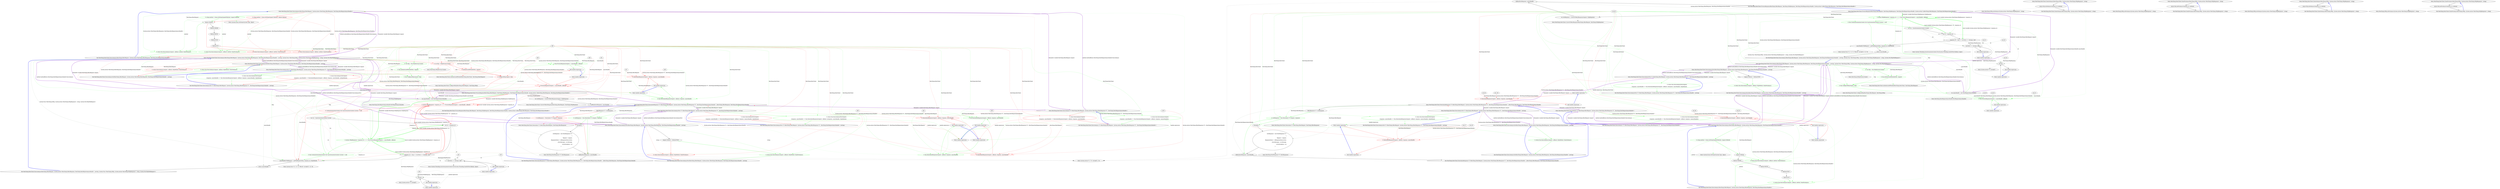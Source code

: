 digraph  {
n0 [cluster="RestSharp.RestClient.ExecuteAsync(RestSharp.IRestRequest, System.Action<RestSharp.IRestResponse, RestSharp.RestRequestAsyncHandle>)", label="Entry RestSharp.RestClient.ExecuteAsync(RestSharp.IRestRequest, System.Action<RestSharp.IRestResponse, RestSharp.RestRequestAsyncHandle>)", span="34-34"];
n1 [cluster="RestSharp.RestClient.ExecuteAsync(RestSharp.IRestRequest, System.Action<RestSharp.IRestResponse, RestSharp.RestRequestAsyncHandle>)", color=red, community=0, label="0: string method = Enum.GetName(typeof (Method), request.Method)", span="40-40"];
n2 [cluster="RestSharp.RestClient.ExecuteAsync(RestSharp.IRestRequest, System.Action<RestSharp.IRestResponse, RestSharp.RestRequestAsyncHandle>)", label="request.Method", span="43-43"];
n7 [cluster="RestSharp.RestClient.ExecuteAsync(RestSharp.IRestRequest, System.Action<RestSharp.IRestResponse, RestSharp.RestRequestAsyncHandle>)", color=red, community=0, label="0: return ExecuteAsync(request, callback, method, DoAsPostAsync);", span="49-49"];
n8 [cluster="RestSharp.RestClient.ExecuteAsync(RestSharp.IRestRequest, System.Action<RestSharp.IRestResponse, RestSharp.RestRequestAsyncHandle>)", color=red, community=0, label="0: return ExecuteAsync(request, callback, method, DoAsGetAsync);", span="52-52"];
d1 [cluster="RestSharp.RestClient.ExecuteAsync(RestSharp.IRestRequest, System.Action<RestSharp.IRestResponse, RestSharp.RestRequestAsyncHandle>)", color=green, community=0, label="0: string method = Enum.GetName(typeof(Method), request.Method)", span="40-40"];
d7 [cluster="RestSharp.RestClient.ExecuteAsync(RestSharp.IRestRequest, System.Action<RestSharp.IRestResponse, RestSharp.RestRequestAsyncHandle>)", color=green, community=0, label="0: return this.ExecuteAsync(request, callback, method, DoAsPostAsync);", span="49-49"];
d8 [cluster="RestSharp.RestClient.ExecuteAsync(RestSharp.IRestRequest, System.Action<RestSharp.IRestResponse, RestSharp.RestRequestAsyncHandle>)", color=green, community=0, label="0: return this.ExecuteAsync(request, callback, method, DoAsGetAsync);", span="52-52"];
n11 [cluster="RestSharp.RestClient.ExecuteAsync(RestSharp.IRestRequest, System.Action<RestSharp.IRestResponse, RestSharp.RestRequestAsyncHandle>, \\nstring, System.Func<RestSharp.IHttp, System.Action<RestSharp.HttpResponse>, string, System.Net.HttpWebRequest>)", label="Entry RestSharp.RestClient.ExecuteAsync(RestSharp.IRestRequest, System.Action<RestSharp.IRestResponse, RestSharp.RestRequestAsyncHandle>, \\nstring, System.Func<RestSharp.IHttp, System.Action<RestSharp.HttpResponse>, string, System.Net.HttpWebRequest>)", span="81-81"];
n61 [cluster="RestSharp.RestClient.ExecuteAsync<T>(RestSharp.IRestRequest, System.Action<RestSharp.IRestResponse<T>, RestSharp.RestRequestAsyncHandle>)", label="Entry RestSharp.RestClient.ExecuteAsync<T>(RestSharp.IRestRequest, System.Action<RestSharp.IRestResponse<T>, RestSharp.RestRequestAsyncHandle>)", span="132-132"];
n10 [cluster="System.Enum.GetName(System.Type, object)", label="Entry System.Enum.GetName(System.Type, object)", span="0-0"];
n3 [cluster="RestSharp.RestClient.ExecuteAsync(RestSharp.IRestRequest, System.Action<RestSharp.IRestResponse, RestSharp.RestRequestAsyncHandle>)", label="Method.MERGE", span="45-45"];
n4 [cluster="RestSharp.RestClient.ExecuteAsync(RestSharp.IRestRequest, System.Action<RestSharp.IRestResponse, RestSharp.RestRequestAsyncHandle>)", label="Method.PATCH", span="46-46"];
n5 [cluster="RestSharp.RestClient.ExecuteAsync(RestSharp.IRestRequest, System.Action<RestSharp.IRestResponse, RestSharp.RestRequestAsyncHandle>)", label="Method.POST", span="47-47"];
n6 [cluster="RestSharp.RestClient.ExecuteAsync(RestSharp.IRestRequest, System.Action<RestSharp.IRestResponse, RestSharp.RestRequestAsyncHandle>)", label="Method.PUT", span="48-48"];
n9 [cluster="RestSharp.RestClient.ExecuteAsync(RestSharp.IRestRequest, System.Action<RestSharp.IRestResponse, RestSharp.RestRequestAsyncHandle>)", label="Exit RestSharp.RestClient.ExecuteAsync(RestSharp.IRestRequest, System.Action<RestSharp.IRestResponse, RestSharp.RestRequestAsyncHandle>)", span="34-34"];
n19 [cluster="RestSharp.RestClient.ExecuteAsync(RestSharp.IRestRequest, System.Action<RestSharp.IRestResponse, RestSharp.RestRequestAsyncHandle>, \\nstring, System.Func<RestSharp.IHttp, System.Action<RestSharp.HttpResponse>, string, System.Net.HttpWebRequest>)", color=red, community=0, label="0: var http = HttpFactory.Create()", span="85-85"];
n20 [cluster="RestSharp.RestClient.ExecuteAsync(RestSharp.IRestRequest, System.Action<RestSharp.IRestResponse, RestSharp.RestRequestAsyncHandle>, \\nstring, System.Func<RestSharp.IHttp, System.Action<RestSharp.HttpResponse>, string, System.Net.HttpWebRequest>)", color=red, community=0, label="0: AuthenticateIfNeeded(this, request)", span="87-87"];
n21 [cluster="RestSharp.RestClient.ExecuteAsync(RestSharp.IRestRequest, System.Action<RestSharp.IRestResponse, RestSharp.RestRequestAsyncHandle>, \\nstring, System.Func<RestSharp.IHttp, System.Action<RestSharp.HttpResponse>, string, System.Net.HttpWebRequest>)", color=red, community=0, label="0: ConfigureHttp(request, http)", span="89-89"];
n22 [cluster="RestSharp.RestClient.ExecuteAsync(RestSharp.IRestRequest, System.Action<RestSharp.IRestResponse, RestSharp.RestRequestAsyncHandle>, \\nstring, System.Func<RestSharp.IHttp, System.Action<RestSharp.HttpResponse>, string, System.Net.HttpWebRequest>)", label="var asyncHandle = new RestRequestAsyncHandle()", span="91-91"];
n23 [cluster="RestSharp.RestClient.ExecuteAsync(RestSharp.IRestRequest, System.Action<RestSharp.IRestResponse, RestSharp.RestRequestAsyncHandle>, \\nstring, System.Func<RestSharp.IHttp, System.Action<RestSharp.HttpResponse>, string, System.Net.HttpWebRequest>)", color=red, community=0, label="0: Action<HttpResponse> response_cb = r => ProcessResponse(request, r, asyncHandle, callback)", span="93-93"];
n28 [cluster="RestSharp.RestClient.ExecuteAsync(RestSharp.IRestRequest, System.Action<RestSharp.IRestResponse, RestSharp.RestRequestAsyncHandle>, \\nstring, System.Func<RestSharp.IHttp, System.Action<RestSharp.HttpResponse>, string, System.Net.HttpWebRequest>)", label="asyncHandle.WebRequest = getWebRequest(http, response_cb, httpMethod)", span="105-105"];
d19 [cluster="RestSharp.RestClient.ExecuteAsync(RestSharp.IRestRequest, System.Action<RestSharp.IRestResponse, RestSharp.RestRequestAsyncHandle>, \\nstring, System.Func<RestSharp.IHttp, System.Action<RestSharp.HttpResponse>, string, System.Net.HttpWebRequest>)", color=green, community=0, label="0: var http = this.HttpFactory.Create()", span="85-85"];
d20 [cluster="RestSharp.RestClient.ExecuteAsync(RestSharp.IRestRequest, System.Action<RestSharp.IRestResponse, RestSharp.RestRequestAsyncHandle>, \\nstring, System.Func<RestSharp.IHttp, System.Action<RestSharp.HttpResponse>, string, System.Net.HttpWebRequest>)", color=green, community=0, label="0: this.AuthenticateIfNeeded(this, request)", span="87-87"];
d21 [cluster="RestSharp.RestClient.ExecuteAsync(RestSharp.IRestRequest, System.Action<RestSharp.IRestResponse, RestSharp.RestRequestAsyncHandle>, \\nstring, System.Func<RestSharp.IHttp, System.Action<RestSharp.HttpResponse>, string, System.Net.HttpWebRequest>)", color=green, community=0, label="0: this.ConfigureHttp(request, http)", span="89-89"];
d23 [cluster="RestSharp.RestClient.ExecuteAsync(RestSharp.IRestRequest, System.Action<RestSharp.IRestResponse, RestSharp.RestRequestAsyncHandle>, \\nstring, System.Func<RestSharp.IHttp, System.Action<RestSharp.HttpResponse>, string, System.Net.HttpWebRequest>)", color=green, community=0, label="0: Action<HttpResponse> response_cb = r => this.ProcessResponse(request, r, asyncHandle, callback)", span="93-93"];
n12 [cluster="RestSharp.RestClient.ExecuteAsyncGet(RestSharp.IRestRequest, System.Action<RestSharp.IRestResponse, RestSharp.RestRequestAsyncHandle>, \\nstring)", label="Entry RestSharp.RestClient.ExecuteAsyncGet(RestSharp.IRestRequest, System.Action<RestSharp.IRestResponse, RestSharp.RestRequestAsyncHandle>, \\nstring)", span="62-62"];
n15 [cluster="RestSharp.RestClient.ExecuteAsyncPost(RestSharp.IRestRequest, System.Action<RestSharp.IRestResponse, RestSharp.RestRequestAsyncHandle>, \\nstring)", label="Entry RestSharp.RestClient.ExecuteAsyncPost(RestSharp.IRestRequest, System.Action<RestSharp.IRestResponse, RestSharp.RestRequestAsyncHandle>, \\nstring)", span="74-74"];
n37 [cluster="lambda expression", color=red, community=0, label="0: ProcessResponse(request, r, asyncHandle, callback)", span="93-93"];
d37 [cluster="lambda expression", color=green, community=0, label="0: this.ProcessResponse(request, r, asyncHandle, callback)", span="93-93"];
n31 [cluster="RestSharp.IHttpFactory.Create()", label="Entry RestSharp.IHttpFactory.Create()", span="4-4"];
n32 [cluster="RestSharp.RestClient.AuthenticateIfNeeded(RestSharp.RestClient, RestSharp.IRestRequest)", label="Entry RestSharp.RestClient.AuthenticateIfNeeded(RestSharp.RestClient, RestSharp.IRestRequest)", span="269-269"];
n33 [cluster="RestSharp.RestClient.ConfigureHttp(RestSharp.IRestRequest, RestSharp.IHttp)", label="Entry RestSharp.RestClient.ConfigureHttp(RestSharp.IRestRequest, RestSharp.IHttp)", span="363-363"];
n29 [cluster="RestSharp.RestClient.ExecuteAsync(RestSharp.IRestRequest, System.Action<RestSharp.IRestResponse, RestSharp.RestRequestAsyncHandle>, \\nstring, System.Func<RestSharp.IHttp, System.Action<RestSharp.HttpResponse>, string, System.Net.HttpWebRequest>)", label="return asyncHandle;", span="106-106"];
n34 [cluster="RestSharp.RestRequestAsyncHandle.RestRequestAsyncHandle()", label="Entry RestSharp.RestRequestAsyncHandle.RestRequestAsyncHandle()", span="8-8"];
n24 [cluster="RestSharp.RestClient.ExecuteAsync(RestSharp.IRestRequest, System.Action<RestSharp.IRestResponse, RestSharp.RestRequestAsyncHandle>, \\nstring, System.Func<RestSharp.IHttp, System.Action<RestSharp.HttpResponse>, string, System.Net.HttpWebRequest>)", color=red, community=0, label="0: UseSynchronizationContext && SynchronizationContext.Current != null", span="96-96"];
n26 [cluster="RestSharp.RestClient.ExecuteAsync(RestSharp.IRestRequest, System.Action<RestSharp.IRestResponse, RestSharp.RestRequestAsyncHandle>, \\nstring, System.Func<RestSharp.IHttp, System.Action<RestSharp.HttpResponse>, string, System.Net.HttpWebRequest>)", label="var cb = response_cb", span="99-99"];
n27 [cluster="RestSharp.RestClient.ExecuteAsync(RestSharp.IRestRequest, System.Action<RestSharp.IRestResponse, RestSharp.RestRequestAsyncHandle>, \\nstring, System.Func<RestSharp.IHttp, System.Action<RestSharp.HttpResponse>, string, System.Net.HttpWebRequest>)", label="response_cb = resp => ctx.Post(s => cb(resp), null)", span="101-101"];
n25 [cluster="RestSharp.RestClient.ExecuteAsync(RestSharp.IRestRequest, System.Action<RestSharp.IRestResponse, RestSharp.RestRequestAsyncHandle>, \\nstring, System.Func<RestSharp.IHttp, System.Action<RestSharp.HttpResponse>, string, System.Net.HttpWebRequest>)", label="var ctx = SynchronizationContext.Current", span="98-98"];
n41 [cluster="lambda expression", label="ctx.Post(s => cb(resp), null)", span="101-101"];
n45 [cluster="lambda expression", label="cb(resp)", span="101-101"];
n35 [cluster="System.Func<T1, T2, T3, TResult>.Invoke(T1, T2, T3)", label="Entry System.Func<T1, T2, T3, TResult>.Invoke(T1, T2, T3)", span="0-0"];
n30 [cluster="RestSharp.RestClient.ExecuteAsync(RestSharp.IRestRequest, System.Action<RestSharp.IRestResponse, RestSharp.RestRequestAsyncHandle>, \\nstring, System.Func<RestSharp.IHttp, System.Action<RestSharp.HttpResponse>, string, System.Net.HttpWebRequest>)", label="Exit RestSharp.RestClient.ExecuteAsync(RestSharp.IRestRequest, System.Action<RestSharp.IRestResponse, RestSharp.RestRequestAsyncHandle>, \\nstring, System.Func<RestSharp.IHttp, System.Action<RestSharp.HttpResponse>, string, System.Net.HttpWebRequest>)", span="81-81"];
d24 [cluster="RestSharp.RestClient.ExecuteAsync(RestSharp.IRestRequest, System.Action<RestSharp.IRestResponse, RestSharp.RestRequestAsyncHandle>, \\nstring, System.Func<RestSharp.IHttp, System.Action<RestSharp.HttpResponse>, string, System.Net.HttpWebRequest>)", color=green, community=0, label="0: this.UseSynchronizationContext && SynchronizationContext.Current != null", span="96-96"];
n13 [cluster="RestSharp.RestClient.ExecuteAsyncGet(RestSharp.IRestRequest, System.Action<RestSharp.IRestResponse, RestSharp.RestRequestAsyncHandle>, \\nstring)", color=red, community=0, label="0: return ExecuteAsync(request, callback, httpMethod, DoAsGetAsync);", span="65-65"];
d13 [cluster="RestSharp.RestClient.ExecuteAsyncGet(RestSharp.IRestRequest, System.Action<RestSharp.IRestResponse, RestSharp.RestRequestAsyncHandle>, \\nstring)", color=green, community=0, label="0: return this.ExecuteAsync(request, callback, httpMethod, DoAsGetAsync);", span="65-65"];
n68 [cluster="RestSharp.RestClient.ExecuteAsyncGet<T>(RestSharp.IRestRequest, System.Action<RestSharp.IRestResponse<T>, RestSharp.RestRequestAsyncHandle>, \\nstring)", label="Entry RestSharp.RestClient.ExecuteAsyncGet<T>(RestSharp.IRestRequest, System.Action<RestSharp.IRestResponse<T>, RestSharp.RestRequestAsyncHandle>, \\nstring)", span="146-146"];
n14 [cluster="RestSharp.RestClient.ExecuteAsyncGet(RestSharp.IRestRequest, System.Action<RestSharp.IRestResponse, RestSharp.RestRequestAsyncHandle>, \\nstring)", label="Exit RestSharp.RestClient.ExecuteAsyncGet(RestSharp.IRestRequest, System.Action<RestSharp.IRestResponse, RestSharp.RestRequestAsyncHandle>, \\nstring)", span="62-62"];
n16 [cluster="RestSharp.RestClient.ExecuteAsyncPost(RestSharp.IRestRequest, System.Action<RestSharp.IRestResponse, RestSharp.RestRequestAsyncHandle>, \\nstring)", label="request.Method = Method.POST", span="77-77"];
n17 [cluster="RestSharp.RestClient.ExecuteAsyncPost(RestSharp.IRestRequest, System.Action<RestSharp.IRestResponse, RestSharp.RestRequestAsyncHandle>, \\nstring)", color=red, community=0, label="0: return ExecuteAsync(request, callback, httpMethod, DoAsPostAsync);", span="78-78"];
d17 [cluster="RestSharp.RestClient.ExecuteAsyncPost(RestSharp.IRestRequest, System.Action<RestSharp.IRestResponse, RestSharp.RestRequestAsyncHandle>, \\nstring)", color=green, community=0, label="0: return this.ExecuteAsync(request, callback, httpMethod, DoAsPostAsync);", span="78-78"];
n74 [cluster="RestSharp.RestClient.ExecuteAsyncPost<T>(RestSharp.IRestRequest, System.Action<RestSharp.IRestResponse<T>, RestSharp.RestRequestAsyncHandle>, \\nstring)", label="Entry RestSharp.RestClient.ExecuteAsyncPost<T>(RestSharp.IRestRequest, System.Action<RestSharp.IRestResponse<T>, RestSharp.RestRequestAsyncHandle>, \\nstring)", span="160-160"];
n18 [cluster="RestSharp.RestClient.ExecuteAsyncPost(RestSharp.IRestRequest, System.Action<RestSharp.IRestResponse, RestSharp.RestRequestAsyncHandle>, \\nstring)", label="Exit RestSharp.RestClient.ExecuteAsyncPost(RestSharp.IRestRequest, System.Action<RestSharp.IRestResponse, RestSharp.RestRequestAsyncHandle>, \\nstring)", span="74-74"];
n36 [cluster="lambda expression", label="Entry lambda expression", span="93-93"];
n38 [cluster="lambda expression", label="Exit lambda expression", span="93-93"];
n39 [cluster="RestSharp.RestClient.ProcessResponse(RestSharp.IRestRequest, RestSharp.HttpResponse, RestSharp.RestRequestAsyncHandle, System.Action<\\nRestSharp.IRestResponse, RestSharp.RestRequestAsyncHandle>)", label="Entry RestSharp.RestClient.ProcessResponse(RestSharp.IRestRequest, RestSharp.HttpResponse, RestSharp.RestRequestAsyncHandle, System.Action<\\nRestSharp.IRestResponse, RestSharp.RestRequestAsyncHandle>)", span="119-119"];
d65 [cluster="lambda expression", color=green, community=0, label="0: this.DeserializeResponse(request, callback, response, asyncHandle)", span="136-136"];
n66 [cluster="lambda expression", label="Exit lambda expression", span="136-136"];
n67 [cluster="RestSharp.RestClient.DeserializeResponse<T>(RestSharp.IRestRequest, System.Action<RestSharp.IRestResponse<T>, RestSharp.RestRequestAsyncHandle>, \\nRestSharp.IRestResponse, RestSharp.RestRequestAsyncHandle)", label="Entry RestSharp.RestClient.DeserializeResponse<T>(RestSharp.IRestRequest, System.Action<RestSharp.IRestResponse<T>, RestSharp.RestRequestAsyncHandle>, \\nRestSharp.IRestResponse, RestSharp.RestRequestAsyncHandle)", span="167-167"];
d72 [cluster="lambda expression", color=green, community=0, label="0: this.DeserializeResponse(request, callback, response, asyncHandle)", span="150-150"];
n73 [cluster="lambda expression", label="Exit lambda expression", span="150-150"];
d78 [cluster="lambda expression", color=green, community=0, label="0: this.DeserializeResponse(request, callback, response, asyncHandle)", span="164-164"];
n79 [cluster="lambda expression", label="Exit lambda expression", span="164-164"];
n56 [cluster="RestSharp.RestClient.ProcessResponse(RestSharp.IRestRequest, RestSharp.HttpResponse, RestSharp.RestRequestAsyncHandle, System.Action<\\nRestSharp.IRestResponse, RestSharp.RestRequestAsyncHandle>)", label="var restResponse = ConvertToRestResponse(request, httpResponse)", span="122-122"];
n57 [cluster="RestSharp.RestClient.ProcessResponse(RestSharp.IRestRequest, RestSharp.HttpResponse, RestSharp.RestRequestAsyncHandle, System.Action<\\nRestSharp.IRestResponse, RestSharp.RestRequestAsyncHandle>)", label="callback(restResponse, asyncHandle)", span="123-123"];
n59 [cluster="RestSharp.RestClient.ConvertToRestResponse(RestSharp.IRestRequest, RestSharp.HttpResponse)", label="Entry RestSharp.RestClient.ConvertToRestResponse(RestSharp.IRestRequest, RestSharp.HttpResponse)", span="533-533"];
n58 [cluster="RestSharp.RestClient.ProcessResponse(RestSharp.IRestRequest, RestSharp.HttpResponse, RestSharp.RestRequestAsyncHandle, System.Action<\\nRestSharp.IRestResponse, RestSharp.RestRequestAsyncHandle>)", label="Exit RestSharp.RestClient.ProcessResponse(RestSharp.IRestRequest, RestSharp.HttpResponse, RestSharp.RestRequestAsyncHandle, System.Action<\\nRestSharp.IRestResponse, RestSharp.RestRequestAsyncHandle>)", span="119-119"];
n60 [cluster="System.Action<T1, T2>.Invoke(T1, T2)", label="Entry System.Action<T1, T2>.Invoke(T1, T2)", span="0-0"];
n40 [cluster="lambda expression", label="Entry lambda expression", span="101-101"];
n42 [cluster="lambda expression", label="Exit lambda expression", span="101-101"];
n43 [cluster="System.Threading.SynchronizationContext.Post(System.Threading.SendOrPostCallback, object)", label="Entry System.Threading.SynchronizationContext.Post(System.Threading.SendOrPostCallback, object)", span="0-0"];
n44 [cluster="lambda expression", label="Entry lambda expression", span="101-101"];
n46 [cluster="lambda expression", label="Exit lambda expression", span="101-101"];
n47 [cluster="System.Action<T>.Invoke(T)", label="Entry System.Action<T>.Invoke(T)", span="0-0"];
n48 [cluster="RestSharp.RestClient.DoAsGetAsync(RestSharp.IHttp, System.Action<RestSharp.HttpResponse>, string)", label="Entry RestSharp.RestClient.DoAsGetAsync(RestSharp.IHttp, System.Action<RestSharp.HttpResponse>, string)", span="109-109"];
n49 [cluster="RestSharp.RestClient.DoAsGetAsync(RestSharp.IHttp, System.Action<RestSharp.HttpResponse>, string)", label="return http.AsGetAsync(response_cb, method);", span="111-111"];
n50 [cluster="RestSharp.RestClient.DoAsGetAsync(RestSharp.IHttp, System.Action<RestSharp.HttpResponse>, string)", label="Exit RestSharp.RestClient.DoAsGetAsync(RestSharp.IHttp, System.Action<RestSharp.HttpResponse>, string)", span="109-109"];
n51 [cluster="RestSharp.IHttp.AsGetAsync(System.Action<RestSharp.HttpResponse>, string)", label="Entry RestSharp.IHttp.AsGetAsync(System.Action<RestSharp.HttpResponse>, string)", span="109-109"];
n52 [cluster="RestSharp.RestClient.DoAsPostAsync(RestSharp.IHttp, System.Action<RestSharp.HttpResponse>, string)", label="Entry RestSharp.RestClient.DoAsPostAsync(RestSharp.IHttp, System.Action<RestSharp.HttpResponse>, string)", span="114-114"];
n53 [cluster="RestSharp.RestClient.DoAsPostAsync(RestSharp.IHttp, System.Action<RestSharp.HttpResponse>, string)", label="return http.AsPostAsync(response_cb, method);", span="116-116"];
n54 [cluster="RestSharp.RestClient.DoAsPostAsync(RestSharp.IHttp, System.Action<RestSharp.HttpResponse>, string)", label="Exit RestSharp.RestClient.DoAsPostAsync(RestSharp.IHttp, System.Action<RestSharp.HttpResponse>, string)", span="114-114"];
n55 [cluster="RestSharp.IHttp.AsPostAsync(System.Action<RestSharp.HttpResponse>, string)", label="Entry RestSharp.IHttp.AsPostAsync(System.Action<RestSharp.HttpResponse>, string)", span="107-107"];
n62 [cluster="RestSharp.RestClient.ExecuteAsync<T>(RestSharp.IRestRequest, System.Action<RestSharp.IRestResponse<T>, RestSharp.RestRequestAsyncHandle>)", color=red, community=1, label="0: return ExecuteAsync(request,\r\n                (response, asyncHandle) => DeserializeResponse(request, callback, response, asyncHandle));", span="135-136"];
d62 [cluster="RestSharp.RestClient.ExecuteAsync<T>(RestSharp.IRestRequest, System.Action<RestSharp.IRestResponse<T>, RestSharp.RestRequestAsyncHandle>)", color=green, community=1, label="0: return this.ExecuteAsync(request,\r\n                (response, asyncHandle) => this.DeserializeResponse(request, callback, response, \\nasyncHandle));", span="135-136"];
n65 [cluster="lambda expression", color=red, community=0, label="0: DeserializeResponse(request, callback, response, asyncHandle)", span="136-136"];
n63 [cluster="RestSharp.RestClient.ExecuteAsync<T>(RestSharp.IRestRequest, System.Action<RestSharp.IRestResponse<T>, RestSharp.RestRequestAsyncHandle>)", label="Exit RestSharp.RestClient.ExecuteAsync<T>(RestSharp.IRestRequest, System.Action<RestSharp.IRestResponse<T>, RestSharp.RestRequestAsyncHandle>)", span="132-132"];
n64 [cluster="lambda expression", label="Entry lambda expression", span="136-136"];
n80 [cluster="RestSharp.RestClient.DeserializeResponse<T>(RestSharp.IRestRequest, System.Action<RestSharp.IRestResponse<T>, RestSharp.RestRequestAsyncHandle>, \\nRestSharp.IRestResponse, RestSharp.RestRequestAsyncHandle)", label="IRestResponse<T> restResponse", span="171-171"];
n81 [cluster="RestSharp.RestClient.DeserializeResponse<T>(RestSharp.IRestRequest, System.Action<RestSharp.IRestResponse<T>, RestSharp.RestRequestAsyncHandle>, \\nRestSharp.IRestResponse, RestSharp.RestRequestAsyncHandle)", color=red, community=0, label="0: restResponse = Deserialize<T>(request, response)", span="175-175"];
n83 [cluster="RestSharp.RestClient.DeserializeResponse<T>(RestSharp.IRestRequest, System.Action<RestSharp.IRestResponse<T>, RestSharp.RestRequestAsyncHandle>, \\nRestSharp.IRestResponse, RestSharp.RestRequestAsyncHandle)", label="restResponse = new RestResponse<T>\r\n                {\r\n                    Request = request,\r\n                    ResponseStatus = \\nResponseStatus.Error,\r\n                    ErrorMessage = ex.Message,\r\n                    ErrorException = ex\r\n                }", span="179-185"];
n84 [cluster="RestSharp.RestClient.DeserializeResponse<T>(RestSharp.IRestRequest, System.Action<RestSharp.IRestResponse<T>, RestSharp.RestRequestAsyncHandle>, \\nRestSharp.IRestResponse, RestSharp.RestRequestAsyncHandle)", label="callback(restResponse, asyncHandle)", span="188-188"];
d81 [cluster="RestSharp.RestClient.DeserializeResponse<T>(RestSharp.IRestRequest, System.Action<RestSharp.IRestResponse<T>, RestSharp.RestRequestAsyncHandle>, \\nRestSharp.IRestResponse, RestSharp.RestRequestAsyncHandle)", color=green, community=0, label="0: restResponse = this.Deserialize<T>(request, response)", span="175-175"];
n82 [cluster="RestSharp.RestClient.DeserializeResponse<T>(RestSharp.IRestRequest, System.Action<RestSharp.IRestResponse<T>, RestSharp.RestRequestAsyncHandle>, \\nRestSharp.IRestResponse, RestSharp.RestRequestAsyncHandle)", label=Exception, span="177-177"];
n86 [cluster="RestSharp.RestClient.Deserialize<T>(RestSharp.IRestRequest, RestSharp.IRestResponse)", label="Entry RestSharp.RestClient.Deserialize<T>(RestSharp.IRestRequest, RestSharp.IRestResponse)", span="586-586"];
n87 [cluster="RestSharp.RestResponse<T>.RestResponse()", label="Entry RestSharp.RestResponse<T>.RestResponse()", span="141-141"];
n85 [cluster="RestSharp.RestClient.DeserializeResponse<T>(RestSharp.IRestRequest, System.Action<RestSharp.IRestResponse<T>, RestSharp.RestRequestAsyncHandle>, \\nRestSharp.IRestResponse, RestSharp.RestRequestAsyncHandle)", label="Exit RestSharp.RestClient.DeserializeResponse<T>(RestSharp.IRestRequest, System.Action<RestSharp.IRestResponse<T>, RestSharp.RestRequestAsyncHandle>, \\nRestSharp.IRestResponse, RestSharp.RestRequestAsyncHandle)", span="167-167"];
n69 [cluster="RestSharp.RestClient.ExecuteAsyncGet<T>(RestSharp.IRestRequest, System.Action<RestSharp.IRestResponse<T>, RestSharp.RestRequestAsyncHandle>, \\nstring)", color=red, community=1, label="0: return ExecuteAsyncGet(request,\r\n                (response, asyncHandle) => DeserializeResponse(request, callback, response, asyncHandle), \\nhttpMethod);", span="149-150"];
d69 [cluster="RestSharp.RestClient.ExecuteAsyncGet<T>(RestSharp.IRestRequest, System.Action<RestSharp.IRestResponse<T>, RestSharp.RestRequestAsyncHandle>, \\nstring)", color=green, community=1, label="0: return this.ExecuteAsyncGet(request,\r\n                (response, asyncHandle) => this.DeserializeResponse(request, callback, response, \\nasyncHandle), httpMethod);", span="149-150"];
n72 [cluster="lambda expression", color=red, community=0, label="0: DeserializeResponse(request, callback, response, asyncHandle)", span="150-150"];
n70 [cluster="RestSharp.RestClient.ExecuteAsyncGet<T>(RestSharp.IRestRequest, System.Action<RestSharp.IRestResponse<T>, RestSharp.RestRequestAsyncHandle>, \\nstring)", label="Exit RestSharp.RestClient.ExecuteAsyncGet<T>(RestSharp.IRestRequest, System.Action<RestSharp.IRestResponse<T>, RestSharp.RestRequestAsyncHandle>, \\nstring)", span="146-146"];
n71 [cluster="lambda expression", label="Entry lambda expression", span="150-150"];
n75 [cluster="RestSharp.RestClient.ExecuteAsyncPost<T>(RestSharp.IRestRequest, System.Action<RestSharp.IRestResponse<T>, RestSharp.RestRequestAsyncHandle>, \\nstring)", color=red, community=1, label="0: return ExecuteAsyncPost(request,\r\n                (response, asyncHandle) => DeserializeResponse(request, callback, response, \\nasyncHandle), httpMethod);", span="163-164"];
d75 [cluster="RestSharp.RestClient.ExecuteAsyncPost<T>(RestSharp.IRestRequest, System.Action<RestSharp.IRestResponse<T>, RestSharp.RestRequestAsyncHandle>, \\nstring)", color=green, community=1, label="0: return this.ExecuteAsyncPost(request,\r\n                (response, asyncHandle) => this.DeserializeResponse(request, callback, \\nresponse, asyncHandle), httpMethod);", span="163-164"];
n78 [cluster="lambda expression", color=red, community=0, label="0: DeserializeResponse(request, callback, response, asyncHandle)", span="164-164"];
n76 [cluster="RestSharp.RestClient.ExecuteAsyncPost<T>(RestSharp.IRestRequest, System.Action<RestSharp.IRestResponse<T>, RestSharp.RestRequestAsyncHandle>, \\nstring)", label="Exit RestSharp.RestClient.ExecuteAsyncPost<T>(RestSharp.IRestRequest, System.Action<RestSharp.IRestResponse<T>, RestSharp.RestRequestAsyncHandle>, \\nstring)", span="160-160"];
n77 [cluster="lambda expression", label="Entry lambda expression", span="164-164"];
m0_68 [cluster="RestSharp.RestClient.ExecuteAsyncGet<T>(RestSharp.IRestRequest, System.Action<RestSharp.IRestResponse<T>, RestSharp.RestRequestAsyncHandle>, \\nstring)", file="RestClient.Async.cs", label="Entry RestSharp.RestClient.ExecuteAsyncGet<T>(RestSharp.IRestRequest, System.Action<RestSharp.IRestResponse<T>, RestSharp.RestRequestAsyncHandle>, \\nstring)", span="146-146"];
m0_69 [cluster="RestSharp.RestClient.ExecuteAsyncGet<T>(RestSharp.IRestRequest, System.Action<RestSharp.IRestResponse<T>, RestSharp.RestRequestAsyncHandle>, \\nstring)", color=green, community=1, file="RestClient.Async.cs", label="0: return this.ExecuteAsyncGet(request,\r\n                (response, asyncHandle) => this.DeserializeResponse(request, callback, response, \\nasyncHandle), httpMethod);", span="149-150"];
m0_70 [cluster="RestSharp.RestClient.ExecuteAsyncGet<T>(RestSharp.IRestRequest, System.Action<RestSharp.IRestResponse<T>, RestSharp.RestRequestAsyncHandle>, \\nstring)", file="RestClient.Async.cs", label="Exit RestSharp.RestClient.ExecuteAsyncGet<T>(RestSharp.IRestRequest, System.Action<RestSharp.IRestResponse<T>, RestSharp.RestRequestAsyncHandle>, \\nstring)", span="146-146"];
m0_39 [cluster="RestSharp.RestClient.ProcessResponse(RestSharp.IRestRequest, RestSharp.HttpResponse, RestSharp.RestRequestAsyncHandle, System.Action<\\nRestSharp.IRestResponse, RestSharp.RestRequestAsyncHandle>)", file="RestClient.Async.cs", label="Entry RestSharp.RestClient.ProcessResponse(RestSharp.IRestRequest, RestSharp.HttpResponse, RestSharp.RestRequestAsyncHandle, System.Action<\\nRestSharp.IRestResponse, RestSharp.RestRequestAsyncHandle>)", span="119-119"];
m0_56 [cluster="RestSharp.RestClient.ProcessResponse(RestSharp.IRestRequest, RestSharp.HttpResponse, RestSharp.RestRequestAsyncHandle, System.Action<\\nRestSharp.IRestResponse, RestSharp.RestRequestAsyncHandle>)", file="RestClient.Async.cs", label="var restResponse = ConvertToRestResponse(request, httpResponse)", span="122-122"];
m0_57 [cluster="RestSharp.RestClient.ProcessResponse(RestSharp.IRestRequest, RestSharp.HttpResponse, RestSharp.RestRequestAsyncHandle, System.Action<\\nRestSharp.IRestResponse, RestSharp.RestRequestAsyncHandle>)", file="RestClient.Async.cs", label="callback(restResponse, asyncHandle)", span="123-123"];
m0_58 [cluster="RestSharp.RestClient.ProcessResponse(RestSharp.IRestRequest, RestSharp.HttpResponse, RestSharp.RestRequestAsyncHandle, System.Action<\\nRestSharp.IRestResponse, RestSharp.RestRequestAsyncHandle>)", file="RestClient.Async.cs", label="Exit RestSharp.RestClient.ProcessResponse(RestSharp.IRestRequest, RestSharp.HttpResponse, RestSharp.RestRequestAsyncHandle, System.Action<\\nRestSharp.IRestResponse, RestSharp.RestRequestAsyncHandle>)", span="119-119"];
m0_34 [cluster="RestSharp.RestRequestAsyncHandle.RestRequestAsyncHandle()", file="RestClient.Async.cs", label="Entry RestSharp.RestRequestAsyncHandle.RestRequestAsyncHandle()", span="8-8"];
m0_86 [cluster="RestSharp.RestClient.Deserialize<T>(RestSharp.IRestRequest, RestSharp.IRestResponse)", file="RestClient.Async.cs", label="Entry RestSharp.RestClient.Deserialize<T>(RestSharp.IRestRequest, RestSharp.IRestResponse)", span="586-586"];
m0_15 [cluster="RestSharp.RestClient.ExecuteAsyncPost(RestSharp.IRestRequest, System.Action<RestSharp.IRestResponse, RestSharp.RestRequestAsyncHandle>, \\nstring)", file="RestClient.Async.cs", label="Entry RestSharp.RestClient.ExecuteAsyncPost(RestSharp.IRestRequest, System.Action<RestSharp.IRestResponse, RestSharp.RestRequestAsyncHandle>, \\nstring)", span="74-74"];
m0_16 [cluster="RestSharp.RestClient.ExecuteAsyncPost(RestSharp.IRestRequest, System.Action<RestSharp.IRestResponse, RestSharp.RestRequestAsyncHandle>, \\nstring)", file="RestClient.Async.cs", label="request.Method = Method.POST", span="77-77"];
m0_17 [cluster="RestSharp.RestClient.ExecuteAsyncPost(RestSharp.IRestRequest, System.Action<RestSharp.IRestResponse, RestSharp.RestRequestAsyncHandle>, \\nstring)", color=green, community=0, file="RestClient.Async.cs", label="0: return this.ExecuteAsync(request, callback, httpMethod, DoAsPostAsync);", span="78-78"];
m0_18 [cluster="RestSharp.RestClient.ExecuteAsyncPost(RestSharp.IRestRequest, System.Action<RestSharp.IRestResponse, RestSharp.RestRequestAsyncHandle>, \\nstring)", file="RestClient.Async.cs", label="Exit RestSharp.RestClient.ExecuteAsyncPost(RestSharp.IRestRequest, System.Action<RestSharp.IRestResponse, RestSharp.RestRequestAsyncHandle>, \\nstring)", span="74-74"];
m0_31 [cluster="RestSharp.IHttpFactory.Create()", file="RestClient.Async.cs", label="Entry RestSharp.IHttpFactory.Create()", span="4-4"];
m0_12 [cluster="RestSharp.RestClient.ExecuteAsyncGet(RestSharp.IRestRequest, System.Action<RestSharp.IRestResponse, RestSharp.RestRequestAsyncHandle>, \\nstring)", file="RestClient.Async.cs", label="Entry RestSharp.RestClient.ExecuteAsyncGet(RestSharp.IRestRequest, System.Action<RestSharp.IRestResponse, RestSharp.RestRequestAsyncHandle>, \\nstring)", span="62-62"];
m0_13 [cluster="RestSharp.RestClient.ExecuteAsyncGet(RestSharp.IRestRequest, System.Action<RestSharp.IRestResponse, RestSharp.RestRequestAsyncHandle>, \\nstring)", color=green, community=0, file="RestClient.Async.cs", label="0: return this.ExecuteAsync(request, callback, httpMethod, DoAsGetAsync);", span="65-65"];
m0_14 [cluster="RestSharp.RestClient.ExecuteAsyncGet(RestSharp.IRestRequest, System.Action<RestSharp.IRestResponse, RestSharp.RestRequestAsyncHandle>, \\nstring)", file="RestClient.Async.cs", label="Exit RestSharp.RestClient.ExecuteAsyncGet(RestSharp.IRestRequest, System.Action<RestSharp.IRestResponse, RestSharp.RestRequestAsyncHandle>, \\nstring)", span="62-62"];
m0_77 [cluster="lambda expression", file="RestClient.Async.cs", label="Entry lambda expression", span="164-164"];
m0_37 [cluster="lambda expression", color=green, community=0, file="RestClient.Async.cs", label="0: this.ProcessResponse(request, r, asyncHandle, callback)", span="93-93"];
m0_41 [cluster="lambda expression", file="RestClient.Async.cs", label="ctx.Post(s => cb(resp), null)", span="101-101"];
m0_45 [cluster="lambda expression", file="RestClient.Async.cs", label="cb(resp)", span="101-101"];
m0_36 [cluster="lambda expression", file="RestClient.Async.cs", label="Entry lambda expression", span="93-93"];
m0_38 [cluster="lambda expression", file="RestClient.Async.cs", label="Exit lambda expression", span="93-93"];
m0_65 [cluster="lambda expression", color=red, community=0, file="RestClient.Async.cs", label="0: DeserializeResponse(request, callback, response, asyncHandle)", span="136-136"];
m0_66 [cluster="lambda expression", file="RestClient.Async.cs", label="Exit lambda expression", span="136-136"];
m0_72 [cluster="lambda expression", color=red, community=0, file="RestClient.Async.cs", label="0: DeserializeResponse(request, callback, response, asyncHandle)", span="150-150"];
m0_73 [cluster="lambda expression", file="RestClient.Async.cs", label="Exit lambda expression", span="150-150"];
m0_78 [cluster="lambda expression", color=red, community=0, file="RestClient.Async.cs", label="0: DeserializeResponse(request, callback, response, asyncHandle)", span="164-164"];
m0_79 [cluster="lambda expression", file="RestClient.Async.cs", label="Exit lambda expression", span="164-164"];
m0_40 [cluster="lambda expression", file="RestClient.Async.cs", label="Entry lambda expression", span="101-101"];
m0_42 [cluster="lambda expression", file="RestClient.Async.cs", label="Exit lambda expression", span="101-101"];
m0_44 [cluster="lambda expression", file="RestClient.Async.cs", label="Entry lambda expression", span="101-101"];
m0_64 [cluster="lambda expression", file="RestClient.Async.cs", label="Entry lambda expression", span="136-136"];
m0_71 [cluster="lambda expression", file="RestClient.Async.cs", label="Entry lambda expression", span="150-150"];
m0_46 [cluster="lambda expression", file="RestClient.Async.cs", label="Exit lambda expression", span="101-101"];
m0_0 [cluster="RestSharp.RestClient.ExecuteAsync(RestSharp.IRestRequest, System.Action<RestSharp.IRestResponse, RestSharp.RestRequestAsyncHandle>)", file="RestClient.Async.cs", label="Entry RestSharp.RestClient.ExecuteAsync(RestSharp.IRestRequest, System.Action<RestSharp.IRestResponse, RestSharp.RestRequestAsyncHandle>)", span="34-34"];
m0_1 [cluster="RestSharp.RestClient.ExecuteAsync(RestSharp.IRestRequest, System.Action<RestSharp.IRestResponse, RestSharp.RestRequestAsyncHandle>)", color=green, community=0, file="RestClient.Async.cs", label="0: string method = Enum.GetName(typeof(Method), request.Method)", span="40-40"];
m0_2 [cluster="RestSharp.RestClient.ExecuteAsync(RestSharp.IRestRequest, System.Action<RestSharp.IRestResponse, RestSharp.RestRequestAsyncHandle>)", file="RestClient.Async.cs", label="request.Method", span="43-43"];
m0_7 [cluster="RestSharp.RestClient.ExecuteAsync(RestSharp.IRestRequest, System.Action<RestSharp.IRestResponse, RestSharp.RestRequestAsyncHandle>)", color=green, community=0, file="RestClient.Async.cs", label="0: return this.ExecuteAsync(request, callback, method, DoAsPostAsync);", span="49-49"];
m0_8 [cluster="RestSharp.RestClient.ExecuteAsync(RestSharp.IRestRequest, System.Action<RestSharp.IRestResponse, RestSharp.RestRequestAsyncHandle>)", color=green, community=0, file="RestClient.Async.cs", label="0: return this.ExecuteAsync(request, callback, method, DoAsGetAsync);", span="52-52"];
m0_3 [cluster="RestSharp.RestClient.ExecuteAsync(RestSharp.IRestRequest, System.Action<RestSharp.IRestResponse, RestSharp.RestRequestAsyncHandle>)", file="RestClient.Async.cs", label="Method.MERGE", span="45-45"];
m0_4 [cluster="RestSharp.RestClient.ExecuteAsync(RestSharp.IRestRequest, System.Action<RestSharp.IRestResponse, RestSharp.RestRequestAsyncHandle>)", file="RestClient.Async.cs", label="Method.PATCH", span="46-46"];
m0_5 [cluster="RestSharp.RestClient.ExecuteAsync(RestSharp.IRestRequest, System.Action<RestSharp.IRestResponse, RestSharp.RestRequestAsyncHandle>)", file="RestClient.Async.cs", label="Method.POST", span="47-47"];
m0_6 [cluster="RestSharp.RestClient.ExecuteAsync(RestSharp.IRestRequest, System.Action<RestSharp.IRestResponse, RestSharp.RestRequestAsyncHandle>)", file="RestClient.Async.cs", label="Method.PUT", span="48-48"];
m0_9 [cluster="RestSharp.RestClient.ExecuteAsync(RestSharp.IRestRequest, System.Action<RestSharp.IRestResponse, RestSharp.RestRequestAsyncHandle>)", file="RestClient.Async.cs", label="Exit RestSharp.RestClient.ExecuteAsync(RestSharp.IRestRequest, System.Action<RestSharp.IRestResponse, RestSharp.RestRequestAsyncHandle>)", span="34-34"];
m0_67 [cluster="RestSharp.RestClient.DeserializeResponse<T>(RestSharp.IRestRequest, System.Action<RestSharp.IRestResponse<T>, RestSharp.RestRequestAsyncHandle>, \\nRestSharp.IRestResponse, RestSharp.RestRequestAsyncHandle)", file="RestClient.Async.cs", label="Entry RestSharp.RestClient.DeserializeResponse<T>(RestSharp.IRestRequest, System.Action<RestSharp.IRestResponse<T>, RestSharp.RestRequestAsyncHandle>, \\nRestSharp.IRestResponse, RestSharp.RestRequestAsyncHandle)", span="167-167"];
m0_80 [cluster="RestSharp.RestClient.DeserializeResponse<T>(RestSharp.IRestRequest, System.Action<RestSharp.IRestResponse<T>, RestSharp.RestRequestAsyncHandle>, \\nRestSharp.IRestResponse, RestSharp.RestRequestAsyncHandle)", file="RestClient.Async.cs", label="IRestResponse<T> restResponse", span="171-171"];
m0_81 [cluster="RestSharp.RestClient.DeserializeResponse<T>(RestSharp.IRestRequest, System.Action<RestSharp.IRestResponse<T>, RestSharp.RestRequestAsyncHandle>, \\nRestSharp.IRestResponse, RestSharp.RestRequestAsyncHandle)", color=green, community=0, file="RestClient.Async.cs", label="0: restResponse = this.Deserialize<T>(request, response)", span="175-175"];
m0_83 [cluster="RestSharp.RestClient.DeserializeResponse<T>(RestSharp.IRestRequest, System.Action<RestSharp.IRestResponse<T>, RestSharp.RestRequestAsyncHandle>, \\nRestSharp.IRestResponse, RestSharp.RestRequestAsyncHandle)", file="RestClient.Async.cs", label="restResponse = new RestResponse<T>\r\n                {\r\n                    Request = request,\r\n                    ResponseStatus = \\nResponseStatus.Error,\r\n                    ErrorMessage = ex.Message,\r\n                    ErrorException = ex\r\n                }", span="179-185"];
m0_84 [cluster="RestSharp.RestClient.DeserializeResponse<T>(RestSharp.IRestRequest, System.Action<RestSharp.IRestResponse<T>, RestSharp.RestRequestAsyncHandle>, \\nRestSharp.IRestResponse, RestSharp.RestRequestAsyncHandle)", file="RestClient.Async.cs", label="callback(restResponse, asyncHandle)", span="188-188"];
m0_82 [cluster="RestSharp.RestClient.DeserializeResponse<T>(RestSharp.IRestRequest, System.Action<RestSharp.IRestResponse<T>, RestSharp.RestRequestAsyncHandle>, \\nRestSharp.IRestResponse, RestSharp.RestRequestAsyncHandle)", file="RestClient.Async.cs", label=Exception, span="177-177"];
m0_85 [cluster="RestSharp.RestClient.DeserializeResponse<T>(RestSharp.IRestRequest, System.Action<RestSharp.IRestResponse<T>, RestSharp.RestRequestAsyncHandle>, \\nRestSharp.IRestResponse, RestSharp.RestRequestAsyncHandle)", file="RestClient.Async.cs", label="Exit RestSharp.RestClient.DeserializeResponse<T>(RestSharp.IRestRequest, System.Action<RestSharp.IRestResponse<T>, RestSharp.RestRequestAsyncHandle>, \\nRestSharp.IRestResponse, RestSharp.RestRequestAsyncHandle)", span="167-167"];
m0_11 [cluster="RestSharp.RestClient.ExecuteAsync(RestSharp.IRestRequest, System.Action<RestSharp.IRestResponse, RestSharp.RestRequestAsyncHandle>, \\nstring, System.Func<RestSharp.IHttp, System.Action<RestSharp.HttpResponse>, string, System.Net.HttpWebRequest>)", file="RestClient.Async.cs", label="Entry RestSharp.RestClient.ExecuteAsync(RestSharp.IRestRequest, System.Action<RestSharp.IRestResponse, RestSharp.RestRequestAsyncHandle>, \\nstring, System.Func<RestSharp.IHttp, System.Action<RestSharp.HttpResponse>, string, System.Net.HttpWebRequest>)", span="81-81"];
m0_19 [cluster="RestSharp.RestClient.ExecuteAsync(RestSharp.IRestRequest, System.Action<RestSharp.IRestResponse, RestSharp.RestRequestAsyncHandle>, \\nstring, System.Func<RestSharp.IHttp, System.Action<RestSharp.HttpResponse>, string, System.Net.HttpWebRequest>)", color=green, community=0, file="RestClient.Async.cs", label="0: var http = this.HttpFactory.Create()", span="85-85"];
m0_20 [cluster="RestSharp.RestClient.ExecuteAsync(RestSharp.IRestRequest, System.Action<RestSharp.IRestResponse, RestSharp.RestRequestAsyncHandle>, \\nstring, System.Func<RestSharp.IHttp, System.Action<RestSharp.HttpResponse>, string, System.Net.HttpWebRequest>)", color=green, community=0, file="RestClient.Async.cs", label="0: this.AuthenticateIfNeeded(this, request)", span="87-87"];
m0_21 [cluster="RestSharp.RestClient.ExecuteAsync(RestSharp.IRestRequest, System.Action<RestSharp.IRestResponse, RestSharp.RestRequestAsyncHandle>, \\nstring, System.Func<RestSharp.IHttp, System.Action<RestSharp.HttpResponse>, string, System.Net.HttpWebRequest>)", color=green, community=0, file="RestClient.Async.cs", label="0: this.ConfigureHttp(request, http)", span="89-89"];
m0_22 [cluster="RestSharp.RestClient.ExecuteAsync(RestSharp.IRestRequest, System.Action<RestSharp.IRestResponse, RestSharp.RestRequestAsyncHandle>, \\nstring, System.Func<RestSharp.IHttp, System.Action<RestSharp.HttpResponse>, string, System.Net.HttpWebRequest>)", file="RestClient.Async.cs", label="var asyncHandle = new RestRequestAsyncHandle()", span="91-91"];
m0_23 [cluster="RestSharp.RestClient.ExecuteAsync(RestSharp.IRestRequest, System.Action<RestSharp.IRestResponse, RestSharp.RestRequestAsyncHandle>, \\nstring, System.Func<RestSharp.IHttp, System.Action<RestSharp.HttpResponse>, string, System.Net.HttpWebRequest>)", color=green, community=0, file="RestClient.Async.cs", label="0: Action<HttpResponse> response_cb = r => this.ProcessResponse(request, r, asyncHandle, callback)", span="93-93"];
m0_28 [cluster="RestSharp.RestClient.ExecuteAsync(RestSharp.IRestRequest, System.Action<RestSharp.IRestResponse, RestSharp.RestRequestAsyncHandle>, \\nstring, System.Func<RestSharp.IHttp, System.Action<RestSharp.HttpResponse>, string, System.Net.HttpWebRequest>)", file="RestClient.Async.cs", label="asyncHandle.WebRequest = getWebRequest(http, response_cb, httpMethod)", span="105-105"];
m0_29 [cluster="RestSharp.RestClient.ExecuteAsync(RestSharp.IRestRequest, System.Action<RestSharp.IRestResponse, RestSharp.RestRequestAsyncHandle>, \\nstring, System.Func<RestSharp.IHttp, System.Action<RestSharp.HttpResponse>, string, System.Net.HttpWebRequest>)", file="RestClient.Async.cs", label="return asyncHandle;", span="106-106"];
m0_24 [cluster="RestSharp.RestClient.ExecuteAsync(RestSharp.IRestRequest, System.Action<RestSharp.IRestResponse, RestSharp.RestRequestAsyncHandle>, \\nstring, System.Func<RestSharp.IHttp, System.Action<RestSharp.HttpResponse>, string, System.Net.HttpWebRequest>)", color=green, community=0, file="RestClient.Async.cs", label="0: this.UseSynchronizationContext && SynchronizationContext.Current != null", span="96-96"];
m0_26 [cluster="RestSharp.RestClient.ExecuteAsync(RestSharp.IRestRequest, System.Action<RestSharp.IRestResponse, RestSharp.RestRequestAsyncHandle>, \\nstring, System.Func<RestSharp.IHttp, System.Action<RestSharp.HttpResponse>, string, System.Net.HttpWebRequest>)", file="RestClient.Async.cs", label="var cb = response_cb", span="99-99"];
m0_27 [cluster="RestSharp.RestClient.ExecuteAsync(RestSharp.IRestRequest, System.Action<RestSharp.IRestResponse, RestSharp.RestRequestAsyncHandle>, \\nstring, System.Func<RestSharp.IHttp, System.Action<RestSharp.HttpResponse>, string, System.Net.HttpWebRequest>)", file="RestClient.Async.cs", label="response_cb = resp => ctx.Post(s => cb(resp), null)", span="101-101"];
m0_25 [cluster="RestSharp.RestClient.ExecuteAsync(RestSharp.IRestRequest, System.Action<RestSharp.IRestResponse, RestSharp.RestRequestAsyncHandle>, \\nstring, System.Func<RestSharp.IHttp, System.Action<RestSharp.HttpResponse>, string, System.Net.HttpWebRequest>)", file="RestClient.Async.cs", label="var ctx = SynchronizationContext.Current", span="98-98"];
m0_30 [cluster="RestSharp.RestClient.ExecuteAsync(RestSharp.IRestRequest, System.Action<RestSharp.IRestResponse, RestSharp.RestRequestAsyncHandle>, \\nstring, System.Func<RestSharp.IHttp, System.Action<RestSharp.HttpResponse>, string, System.Net.HttpWebRequest>)", file="RestClient.Async.cs", label="Exit RestSharp.RestClient.ExecuteAsync(RestSharp.IRestRequest, System.Action<RestSharp.IRestResponse, RestSharp.RestRequestAsyncHandle>, \\nstring, System.Func<RestSharp.IHttp, System.Action<RestSharp.HttpResponse>, string, System.Net.HttpWebRequest>)", span="81-81"];
m0_47 [cluster="System.Action<T>.Invoke(T)", file="RestClient.Async.cs", label="Entry System.Action<T>.Invoke(T)", span="0-0"];
m0_61 [cluster="RestSharp.RestClient.ExecuteAsync<T>(RestSharp.IRestRequest, System.Action<RestSharp.IRestResponse<T>, RestSharp.RestRequestAsyncHandle>)", file="RestClient.Async.cs", label="Entry RestSharp.RestClient.ExecuteAsync<T>(RestSharp.IRestRequest, System.Action<RestSharp.IRestResponse<T>, RestSharp.RestRequestAsyncHandle>)", span="132-132"];
m0_62 [cluster="RestSharp.RestClient.ExecuteAsync<T>(RestSharp.IRestRequest, System.Action<RestSharp.IRestResponse<T>, RestSharp.RestRequestAsyncHandle>)", color=green, community=1, file="RestClient.Async.cs", label="0: return this.ExecuteAsync(request,\r\n                (response, asyncHandle) => this.DeserializeResponse(request, callback, response, \\nasyncHandle));", span="135-136"];
m0_63 [cluster="RestSharp.RestClient.ExecuteAsync<T>(RestSharp.IRestRequest, System.Action<RestSharp.IRestResponse<T>, RestSharp.RestRequestAsyncHandle>)", file="RestClient.Async.cs", label="Exit RestSharp.RestClient.ExecuteAsync<T>(RestSharp.IRestRequest, System.Action<RestSharp.IRestResponse<T>, RestSharp.RestRequestAsyncHandle>)", span="132-132"];
m0_43 [cluster="System.Threading.SynchronizationContext.Post(System.Threading.SendOrPostCallback, object)", file="RestClient.Async.cs", label="Entry System.Threading.SynchronizationContext.Post(System.Threading.SendOrPostCallback, object)", span="0-0"];
m0_48 [cluster="RestSharp.RestClient.DoAsGetAsync(RestSharp.IHttp, System.Action<RestSharp.HttpResponse>, string)", file="RestClient.Async.cs", label="Entry RestSharp.RestClient.DoAsGetAsync(RestSharp.IHttp, System.Action<RestSharp.HttpResponse>, string)", span="109-109"];
m0_49 [cluster="RestSharp.RestClient.DoAsGetAsync(RestSharp.IHttp, System.Action<RestSharp.HttpResponse>, string)", file="RestClient.Async.cs", label="return http.AsGetAsync(response_cb, method);", span="111-111"];
m0_50 [cluster="RestSharp.RestClient.DoAsGetAsync(RestSharp.IHttp, System.Action<RestSharp.HttpResponse>, string)", file="RestClient.Async.cs", label="Exit RestSharp.RestClient.DoAsGetAsync(RestSharp.IHttp, System.Action<RestSharp.HttpResponse>, string)", span="109-109"];
m0_10 [cluster="System.Enum.GetName(System.Type, object)", file="RestClient.Async.cs", label="Entry System.Enum.GetName(System.Type, object)", span="0-0"];
m0_51 [cluster="RestSharp.IHttp.AsGetAsync(System.Action<RestSharp.HttpResponse>, string)", file="RestClient.Async.cs", label="Entry RestSharp.IHttp.AsGetAsync(System.Action<RestSharp.HttpResponse>, string)", span="109-109"];
m0_52 [cluster="RestSharp.RestClient.DoAsPostAsync(RestSharp.IHttp, System.Action<RestSharp.HttpResponse>, string)", file="RestClient.Async.cs", label="Entry RestSharp.RestClient.DoAsPostAsync(RestSharp.IHttp, System.Action<RestSharp.HttpResponse>, string)", span="114-114"];
m0_53 [cluster="RestSharp.RestClient.DoAsPostAsync(RestSharp.IHttp, System.Action<RestSharp.HttpResponse>, string)", file="RestClient.Async.cs", label="return http.AsPostAsync(response_cb, method);", span="116-116"];
m0_54 [cluster="RestSharp.RestClient.DoAsPostAsync(RestSharp.IHttp, System.Action<RestSharp.HttpResponse>, string)", file="RestClient.Async.cs", label="Exit RestSharp.RestClient.DoAsPostAsync(RestSharp.IHttp, System.Action<RestSharp.HttpResponse>, string)", span="114-114"];
m0_74 [cluster="RestSharp.RestClient.ExecuteAsyncPost<T>(RestSharp.IRestRequest, System.Action<RestSharp.IRestResponse<T>, RestSharp.RestRequestAsyncHandle>, \\nstring)", file="RestClient.Async.cs", label="Entry RestSharp.RestClient.ExecuteAsyncPost<T>(RestSharp.IRestRequest, System.Action<RestSharp.IRestResponse<T>, RestSharp.RestRequestAsyncHandle>, \\nstring)", span="160-160"];
m0_75 [cluster="RestSharp.RestClient.ExecuteAsyncPost<T>(RestSharp.IRestRequest, System.Action<RestSharp.IRestResponse<T>, RestSharp.RestRequestAsyncHandle>, \\nstring)", color=green, community=1, file="RestClient.Async.cs", label="0: return this.ExecuteAsyncPost(request,\r\n                (response, asyncHandle) => this.DeserializeResponse(request, callback, \\nresponse, asyncHandle), httpMethod);", span="163-164"];
m0_76 [cluster="RestSharp.RestClient.ExecuteAsyncPost<T>(RestSharp.IRestRequest, System.Action<RestSharp.IRestResponse<T>, RestSharp.RestRequestAsyncHandle>, \\nstring)", file="RestClient.Async.cs", label="Exit RestSharp.RestClient.ExecuteAsyncPost<T>(RestSharp.IRestRequest, System.Action<RestSharp.IRestResponse<T>, RestSharp.RestRequestAsyncHandle>, \\nstring)", span="160-160"];
m0_32 [cluster="RestSharp.RestClient.AuthenticateIfNeeded(RestSharp.RestClient, RestSharp.IRestRequest)", file="RestClient.Async.cs", label="Entry RestSharp.RestClient.AuthenticateIfNeeded(RestSharp.RestClient, RestSharp.IRestRequest)", span="269-269"];
m0_87 [cluster="RestSharp.RestResponse<T>.RestResponse()", file="RestClient.Async.cs", label="Entry RestSharp.RestResponse<T>.RestResponse()", span="141-141"];
m0_35 [cluster="System.Func<T1, T2, T3, TResult>.Invoke(T1, T2, T3)", file="RestClient.Async.cs", label="Entry System.Func<T1, T2, T3, TResult>.Invoke(T1, T2, T3)", span="0-0"];
m0_59 [cluster="RestSharp.RestClient.ConvertToRestResponse(RestSharp.IRestRequest, RestSharp.HttpResponse)", file="RestClient.Async.cs", label="Entry RestSharp.RestClient.ConvertToRestResponse(RestSharp.IRestRequest, RestSharp.HttpResponse)", span="533-533"];
m0_33 [cluster="RestSharp.RestClient.ConfigureHttp(RestSharp.IRestRequest, RestSharp.IHttp)", file="RestClient.Async.cs", label="Entry RestSharp.RestClient.ConfigureHttp(RestSharp.IRestRequest, RestSharp.IHttp)", span="363-363"];
m0_55 [cluster="RestSharp.IHttp.AsPostAsync(System.Action<RestSharp.HttpResponse>, string)", file="RestClient.Async.cs", label="Entry RestSharp.IHttp.AsPostAsync(System.Action<RestSharp.HttpResponse>, string)", span="107-107"];
n88;
n89;
n90;
n91;
n92;
n93;
n94;
n95;
n96;
n97;
n98;
n99;
n100;
m0_88;
m0_89;
m0_90;
m0_91;
m0_92;
m0_93;
m0_94;
m0_95;
m0_96;
m0_97;
m0_98;
m0_99;
m0_100;
n0 -> n1  [color=red, key=0, style=solid];
n0 -> n2  [color=darkseagreen4, key=1, label="RestSharp.IRestRequest", style=dashed];
n0 -> n7  [color=red, key=1, label="System.Action<RestSharp.IRestResponse, RestSharp.RestRequestAsyncHandle>", style=dashed];
n0 -> n8  [color=red, key=1, label="System.Action<RestSharp.IRestResponse, RestSharp.RestRequestAsyncHandle>", style=dashed];
n0 -> d1  [color=green, key=0, style=solid];
n0 -> d7  [color=green, key=1, label="System.Action<RestSharp.IRestResponse, RestSharp.RestRequestAsyncHandle>", style=dashed];
n0 -> d8  [color=green, key=1, label="System.Action<RestSharp.IRestResponse, RestSharp.RestRequestAsyncHandle>", style=dashed];
n0 -> n11  [color=darkorchid, key=3, label="method methodReturn RestSharp.RestRequestAsyncHandle ExecuteAsync", style=bold];
n0 -> n61  [color=darkorchid, key=3, label="Parameter variable RestSharp.IRestRequest request", style=bold];
n1 -> n2  [color=red, key=0, style=solid];
n1 -> n7  [color=red, key=1, label=method, style=dashed];
n1 -> n8  [color=red, key=1, label=method, style=dashed];
n1 -> n10  [color=red, key=2, style=dotted];
n2 -> n3  [key=0, style=solid];
n2 -> n8  [color=red, key=0, style=solid];
n2 -> d8  [color=green, key=0, style=solid];
n7 -> n9  [color=red, key=0, style=solid];
n7 -> n11  [color=red, key=2, style=dotted];
n8 -> n9  [color=red, key=0, style=solid];
n8 -> n11  [color=red, key=2, style=dotted];
d1 -> n2  [color=green, key=0, style=solid];
d1 -> d7  [color=green, key=1, label=method, style=dashed];
d1 -> d8  [color=green, key=1, label=method, style=dashed];
d1 -> n10  [color=green, key=2, style=dotted];
d7 -> n9  [color=green, key=0, style=solid];
d7 -> n11  [color=green, key=2, style=dotted];
d8 -> n9  [color=green, key=0, style=solid];
d8 -> n11  [color=green, key=2, style=dotted];
n11 -> n0  [color=darkorchid, key=3, label="Parameter variable RestSharp.IRestRequest request", style=bold];
n11 -> n19  [color=red, key=0, style=solid];
n11 -> n20  [color=red, key=1, label="RestSharp.IRestRequest", style=dashed];
n11 -> n21  [color=red, key=1, label="RestSharp.IRestRequest", style=dashed];
n11 -> n22  [color=darkorchid, key=3, label="method methodReturn RestSharp.RestRequestAsyncHandle ExecuteAsync", style=bold];
n11 -> n23  [color=red, key=1, label="System.Action<RestSharp.IRestResponse, RestSharp.RestRequestAsyncHandle>", style=dashed];
n11 -> n28  [color=darkseagreen4, key=1, label="System.Func<RestSharp.IHttp, System.Action<RestSharp.HttpResponse>, string, System.Net.HttpWebRequest>", style=dashed];
n11 -> d19  [color=green, key=0, style=solid];
n11 -> d20  [color=green, key=1, label="RestSharp.IRestRequest", style=dashed];
n11 -> d21  [color=green, key=1, label="RestSharp.IRestRequest", style=dashed];
n11 -> d23  [color=green, key=1, label="System.Action<RestSharp.IRestResponse, RestSharp.RestRequestAsyncHandle>", style=dashed];
n11 -> n12  [color=darkorchid, key=3, label="Parameter variable RestSharp.IRestRequest request", style=bold];
n11 -> n15  [color=darkorchid, key=3, label="Parameter variable RestSharp.IRestRequest request", style=bold];
n11 -> n37  [color=red, key=1, label="System.Action<RestSharp.IRestResponse, RestSharp.RestRequestAsyncHandle>", style=dashed];
n11 -> d37  [color=green, key=1, label="System.Action<RestSharp.IRestResponse, RestSharp.RestRequestAsyncHandle>", style=dashed];
n61 -> n0  [color=darkorchid, key=3, label="method methodReturn RestSharp.RestRequestAsyncHandle ExecuteAsync", style=bold];
n61 -> d65  [color=green, key=1, label="System.Action<RestSharp.IRestResponse<T>, RestSharp.RestRequestAsyncHandle>", style=dashed];
n61 -> n62  [color=red, key=0, style=solid];
n61 -> d62  [color=green, key=0, style=solid];
n61 -> n65  [color=red, key=1, label="System.Action<RestSharp.IRestResponse<T>, RestSharp.RestRequestAsyncHandle>", style=dashed];
n3 -> n4  [key=0, style=solid];
n4 -> n5  [key=0, style=solid];
n5 -> n6  [key=0, style=solid];
n6 -> n7  [color=red, key=0, style=solid];
n6 -> d7  [color=green, key=0, style=solid];
n9 -> n0  [color=blue, key=0, style=bold];
n19 -> n20  [color=red, key=0, style=solid];
n19 -> n21  [color=red, key=1, label=http, style=dashed];
n19 -> n28  [color=red, key=1, label=http, style=dashed];
n19 -> n31  [color=red, key=2, style=dotted];
n20 -> n21  [color=red, key=0, style=solid];
n20 -> n32  [color=red, key=2, style=dotted];
n21 -> n22  [color=red, key=0, style=solid];
n21 -> n33  [color=red, key=2, style=dotted];
n22 -> n23  [color=red, key=0, style=solid];
n22 -> n28  [color=darkseagreen4, key=1, label=asyncHandle, style=dashed];
n22 -> n29  [color=darkseagreen4, key=1, label=asyncHandle, style=dashed];
n22 -> d23  [color=green, key=0, style=solid];
n22 -> n34  [key=2, style=dotted];
n22 -> n37  [color=red, key=1, label=asyncHandle, style=dashed];
n22 -> d37  [color=green, key=1, label=asyncHandle, style=dashed];
n23 -> n23  [color=red, key=3, label="Local variable System.Action<RestSharp.HttpResponse> response_cb", style=bold];
n23 -> n24  [color=red, key=0, style=solid];
n23 -> n26  [color=red, key=1, label=response_cb, style=dashed];
n23 -> n27  [color=red, key=3, label="Local variable System.Action<RestSharp.HttpResponse> response_cb", style=bold];
n23 -> n28  [color=red, key=1, label=response_cb, style=dashed];
n23 -> n37  [color=red, key=1, label="RestSharp.HttpResponse", style=dashed];
n28 -> n29  [key=0, style=solid];
n28 -> n35  [key=2, style=dotted];
d19 -> n28  [color=green, key=1, label=http, style=dashed];
d19 -> d20  [color=green, key=0, style=solid];
d19 -> d21  [color=green, key=1, label=http, style=dashed];
d19 -> n31  [color=green, key=2, style=dotted];
d20 -> d21  [color=green, key=0, style=solid];
d20 -> n32  [color=green, key=2, style=dotted];
d21 -> n22  [color=green, key=0, style=solid];
d21 -> n33  [color=green, key=2, style=dotted];
d23 -> n26  [color=green, key=1, label=response_cb, style=dashed];
d23 -> n27  [color=green, key=3, label="Local variable System.Action<RestSharp.HttpResponse> response_cb", style=bold];
d23 -> n28  [color=green, key=1, label=response_cb, style=dashed];
d23 -> d23  [color=green, key=3, label="Local variable System.Action<RestSharp.HttpResponse> response_cb", style=bold];
d23 -> d24  [color=green, key=0, style=solid];
d23 -> d37  [color=green, key=1, label="RestSharp.HttpResponse", style=dashed];
n12 -> n11  [color=darkorchid, key=3, label="method methodReturn RestSharp.RestRequestAsyncHandle ExecuteAsyncGet", style=bold];
n12 -> n13  [color=red, key=0, style=solid];
n12 -> d13  [color=green, key=0, style=solid];
n12 -> n68  [color=darkorchid, key=3, label="Parameter variable RestSharp.IRestRequest request", style=bold];
n15 -> n11  [color=darkorchid, key=3, label="method methodReturn RestSharp.RestRequestAsyncHandle ExecuteAsyncPost", style=bold];
n15 -> n16  [key=0, style=solid];
n15 -> n17  [color=red, key=1, label=string, style=dashed];
n15 -> d17  [color=green, key=1, label=string, style=dashed];
n15 -> n74  [color=darkorchid, key=3, label="Parameter variable RestSharp.IRestRequest request", style=bold];
n37 -> n38  [color=red, key=0, style=solid];
n37 -> n39  [color=red, key=2, style=dotted];
d37 -> n38  [color=green, key=0, style=solid];
d37 -> n39  [color=green, key=2, style=dotted];
n29 -> n30  [key=0, style=solid];
n24 -> n25  [color=red, key=0, style=solid];
n24 -> n28  [color=red, key=0, style=solid];
n26 -> n23  [color=red, key=3, label="Local variable System.Action<RestSharp.HttpResponse> cb", style=bold];
n26 -> n27  [key=0, style=solid];
n26 -> d23  [color=green, key=3, label="Local variable System.Action<RestSharp.HttpResponse> cb", style=bold];
n26 -> n41  [color=darkseagreen4, key=1, label=cb, style=dashed];
n26 -> n45  [color=darkseagreen4, key=1, label=cb, style=dashed];
n27 -> n28  [key=0, style=solid];
n27 -> n41  [color=darkseagreen4, key=1, label="RestSharp.HttpResponse", style=dashed];
n27 -> n45  [color=darkseagreen4, key=1, label="RestSharp.HttpResponse", style=dashed];
n25 -> n26  [key=0, style=solid];
n25 -> n27  [color=darkseagreen4, key=1, label=ctx, style=dashed];
n25 -> n41  [color=darkseagreen4, key=1, label=ctx, style=dashed];
n41 -> n42  [key=0, style=solid];
n41 -> n43  [key=2, style=dotted];
n41 -> n44  [color=darkseagreen4, key=1, label="lambda expression", style=dashed];
n45 -> n46  [key=0, style=solid];
n45 -> n47  [key=2, style=dotted];
n30 -> n11  [color=blue, key=0, style=bold];
d24 -> n25  [color=green, key=0, style=solid];
d24 -> n28  [color=green, key=0, style=solid];
n13 -> n11  [color=red, key=2, style=dotted];
n13 -> n14  [color=red, key=0, style=solid];
d13 -> n11  [color=green, key=2, style=dotted];
d13 -> n14  [color=green, key=0, style=solid];
n68 -> n12  [color=darkorchid, key=3, label="method methodReturn RestSharp.RestRequestAsyncHandle ExecuteAsyncGet", style=bold];
n68 -> d72  [color=green, key=1, label="System.Action<RestSharp.IRestResponse<T>, RestSharp.RestRequestAsyncHandle>", style=dashed];
n68 -> n69  [color=red, key=0, style=solid];
n68 -> d69  [color=green, key=0, style=solid];
n68 -> n72  [color=red, key=1, label="System.Action<RestSharp.IRestResponse<T>, RestSharp.RestRequestAsyncHandle>", style=dashed];
n14 -> n12  [color=blue, key=0, style=bold];
n16 -> n17  [color=red, key=0, style=solid];
n16 -> d17  [color=green, key=0, style=solid];
n17 -> n11  [color=red, key=2, style=dotted];
n17 -> n18  [color=red, key=0, style=solid];
d17 -> n11  [color=green, key=2, style=dotted];
d17 -> n18  [color=green, key=0, style=solid];
n74 -> n15  [color=darkorchid, key=3, label="method methodReturn RestSharp.RestRequestAsyncHandle ExecuteAsyncPost", style=bold];
n74 -> d78  [color=green, key=1, label="System.Action<RestSharp.IRestResponse<T>, RestSharp.RestRequestAsyncHandle>", style=dashed];
n74 -> n75  [color=red, key=0, style=solid];
n74 -> d75  [color=green, key=0, style=solid];
n74 -> n78  [color=red, key=1, label="System.Action<RestSharp.IRestResponse<T>, RestSharp.RestRequestAsyncHandle>", style=dashed];
n18 -> n15  [color=blue, key=0, style=bold];
n36 -> n37  [color=red, key=0, style=solid];
n36 -> d37  [color=green, key=0, style=solid];
n38 -> n36  [color=blue, key=0, style=bold];
n39 -> n11  [color=darkorchid, key=3, label="Parameter variable RestSharp.IRestRequest request", style=bold];
n39 -> n22  [color=darkorchid, key=3, label="Parameter variable RestSharp.RestRequestAsyncHandle asyncHandle", style=bold];
n39 -> n23  [color=red, key=3, label="Parameter variable RestSharp.HttpResponse httpResponse", style=bold];
n39 -> d23  [color=green, key=3, label="Parameter variable RestSharp.HttpResponse httpResponse", style=bold];
n39 -> n56  [key=0, style=solid];
n39 -> n57  [color=darkseagreen4, key=1, label="System.Action<RestSharp.IRestResponse, RestSharp.RestRequestAsyncHandle>", style=dashed];
d65 -> n66  [color=green, key=0, style=solid];
d65 -> n67  [color=green, key=2, style=dotted];
n66 -> n64  [color=blue, key=0, style=bold];
n67 -> n61  [color=darkorchid, key=3, label="Parameter variable RestSharp.IRestRequest request", style=bold];
n67 -> n80  [key=0, style=solid];
n67 -> n81  [color=red, key=1, label="RestSharp.IRestResponse", style=dashed];
n67 -> n83  [color=darkseagreen4, key=1, label="RestSharp.IRestRequest", style=dashed];
n67 -> n84  [color=darkseagreen4, key=1, label="RestSharp.RestRequestAsyncHandle", style=dashed];
n67 -> d81  [color=green, key=1, label="RestSharp.IRestResponse", style=dashed];
n67 -> n68  [color=darkorchid, key=3, label="Parameter variable RestSharp.IRestRequest request", style=bold];
n67 -> n74  [color=darkorchid, key=3, label="Parameter variable RestSharp.IRestRequest request", style=bold];
d72 -> n67  [color=green, key=2, style=dotted];
d72 -> n73  [color=green, key=0, style=solid];
n73 -> n71  [color=blue, key=0, style=bold];
d78 -> n67  [color=green, key=2, style=dotted];
d78 -> n79  [color=green, key=0, style=solid];
n79 -> n77  [color=blue, key=0, style=bold];
n56 -> n57  [key=0, style=solid];
n56 -> n59  [key=2, style=dotted];
n57 -> n58  [key=0, style=solid];
n57 -> n60  [key=2, style=dotted];
n58 -> n39  [color=blue, key=0, style=bold];
n40 -> n41  [key=0, style=solid];
n40 -> n45  [color=darkseagreen4, key=1, label="RestSharp.HttpResponse", style=dashed];
n42 -> n40  [color=blue, key=0, style=bold];
n44 -> n45  [key=0, style=solid];
n46 -> n44  [color=blue, key=0, style=bold];
n48 -> n49  [key=0, style=solid];
n49 -> n50  [key=0, style=solid];
n49 -> n51  [key=2, style=dotted];
n50 -> n48  [color=blue, key=0, style=bold];
n52 -> n53  [key=0, style=solid];
n53 -> n54  [key=0, style=solid];
n53 -> n55  [key=2, style=dotted];
n54 -> n52  [color=blue, key=0, style=bold];
n62 -> n0  [color=red, key=2, style=dotted];
n62 -> n63  [color=red, key=0, style=solid];
n62 -> n64  [color=red, key=1, label="lambda expression", style=dashed];
d62 -> n0  [color=green, key=2, style=dotted];
d62 -> n63  [color=green, key=0, style=solid];
d62 -> n64  [color=green, key=1, label="lambda expression", style=dashed];
n65 -> n66  [color=red, key=0, style=solid];
n65 -> n67  [color=red, key=2, style=dotted];
n63 -> n61  [color=blue, key=0, style=bold];
n64 -> d65  [color=green, key=0, style=solid];
n64 -> n65  [color=red, key=0, style=solid];
n80 -> n81  [color=red, key=0, style=solid];
n80 -> d81  [color=green, key=0, style=solid];
n81 -> n82  [color=red, key=0, style=solid];
n81 -> n84  [color=red, key=0, style=solid];
n81 -> n86  [color=red, key=2, style=dotted];
n83 -> n84  [key=0, style=solid];
n83 -> n87  [key=2, style=dotted];
n84 -> n60  [key=2, style=dotted];
n84 -> n85  [key=0, style=solid];
d81 -> n82  [color=green, key=0, style=solid];
d81 -> n84  [color=green, key=0, style=solid];
d81 -> n86  [color=green, key=2, style=dotted];
n82 -> n83  [key=0, style=solid];
n85 -> n67  [color=blue, key=0, style=bold];
n69 -> n12  [color=red, key=2, style=dotted];
n69 -> n70  [color=red, key=0, style=solid];
n69 -> n71  [color=red, key=1, label="lambda expression", style=dashed];
d69 -> n12  [color=green, key=2, style=dotted];
d69 -> n70  [color=green, key=0, style=solid];
d69 -> n71  [color=green, key=1, label="lambda expression", style=dashed];
n72 -> n67  [color=red, key=2, style=dotted];
n72 -> n73  [color=red, key=0, style=solid];
n70 -> n68  [color=blue, key=0, style=bold];
n71 -> d72  [color=green, key=0, style=solid];
n71 -> n72  [color=red, key=0, style=solid];
n75 -> n15  [color=red, key=2, style=dotted];
n75 -> n76  [color=red, key=0, style=solid];
n75 -> n77  [color=red, key=1, label="lambda expression", style=dashed];
d75 -> n15  [color=green, key=2, style=dotted];
d75 -> n76  [color=green, key=0, style=solid];
d75 -> n77  [color=green, key=1, label="lambda expression", style=dashed];
n78 -> n67  [color=red, key=2, style=dotted];
n78 -> n79  [color=red, key=0, style=solid];
n76 -> n74  [color=blue, key=0, style=bold];
n77 -> d78  [color=green, key=0, style=solid];
n77 -> n78  [color=red, key=0, style=solid];
m0_68 -> m0_12  [color=darkorchid, key=3, label="method methodReturn RestSharp.RestRequestAsyncHandle ExecuteAsyncGet", style=bold];
m0_68 -> m0_72  [color=red, key=1, label="System.Action<RestSharp.IRestResponse<T>, RestSharp.RestRequestAsyncHandle>", style=dashed];
m0_68 -> m0_69  [color=green, key=0, style=solid];
m0_69 -> m0_12  [color=green, key=2, style=dotted];
m0_69 -> m0_70  [color=green, key=0, style=solid];
m0_69 -> m0_71  [color=green, key=1, label="lambda expression", style=dashed];
m0_70 -> m0_68  [color=blue, key=0, style=bold];
m0_39 -> m0_11  [color=darkorchid, key=3, label="Parameter variable RestSharp.IRestRequest request", style=bold];
m0_39 -> m0_22  [color=darkorchid, key=3, label="Parameter variable RestSharp.RestRequestAsyncHandle asyncHandle", style=bold];
m0_39 -> m0_23  [color=green, key=3, label="Parameter variable RestSharp.HttpResponse httpResponse", style=bold];
m0_39 -> m0_56  [key=0, style=solid];
m0_39 -> m0_57  [color=darkseagreen4, key=1, label="System.Action<RestSharp.IRestResponse, RestSharp.RestRequestAsyncHandle>", style=dashed];
m0_56 -> m0_57  [key=0, style=solid];
m0_56 -> m0_59  [key=2, style=dotted];
m0_57 -> m0_58  [key=0, style=solid];
m0_57 -> n60  [key=2, style=dotted];
m0_58 -> m0_39  [color=blue, key=0, style=bold];
m0_15 -> m0_11  [color=darkorchid, key=3, label="method methodReturn RestSharp.RestRequestAsyncHandle ExecuteAsyncPost", style=bold];
m0_15 -> m0_16  [key=0, style=solid];
m0_15 -> m0_17  [color=green, key=1, label=string, style=dashed];
m0_15 -> m0_74  [color=darkorchid, key=3, label="Parameter variable RestSharp.IRestRequest request", style=bold];
m0_16 -> m0_17  [color=green, key=0, style=solid];
m0_17 -> m0_11  [color=green, key=2, style=dotted];
m0_17 -> m0_18  [color=green, key=0, style=solid];
m0_18 -> m0_15  [color=blue, key=0, style=bold];
m0_12 -> m0_11  [color=darkorchid, key=3, label="method methodReturn RestSharp.RestRequestAsyncHandle ExecuteAsyncGet", style=bold];
m0_12 -> m0_13  [color=green, key=0, style=solid];
m0_12 -> m0_68  [color=darkorchid, key=3, label="Parameter variable RestSharp.IRestRequest request", style=bold];
m0_13 -> m0_11  [color=green, key=2, style=dotted];
m0_13 -> m0_14  [color=green, key=0, style=solid];
m0_14 -> m0_12  [color=blue, key=0, style=bold];
m0_77 -> m0_78  [color=red, key=0, style=solid];
m0_37 -> m0_38  [color=green, key=0, style=solid];
m0_37 -> m0_39  [color=green, key=2, style=dotted];
m0_41 -> m0_42  [key=0, style=solid];
m0_41 -> m0_43  [key=2, style=dotted];
m0_41 -> m0_44  [color=darkseagreen4, key=1, label="lambda expression", style=dashed];
m0_45 -> m0_46  [key=0, style=solid];
m0_45 -> m0_47  [key=2, style=dotted];
m0_36 -> m0_37  [color=green, key=0, style=solid];
m0_38 -> m0_36  [color=blue, key=0, style=bold];
m0_65 -> m0_66  [color=red, key=0, style=solid];
m0_65 -> m0_67  [color=red, key=2, style=dotted];
m0_66 -> m0_64  [color=blue, key=0, style=bold];
m0_72 -> m0_67  [color=red, key=2, style=dotted];
m0_72 -> m0_73  [color=red, key=0, style=solid];
m0_73 -> m0_71  [color=blue, key=0, style=bold];
m0_78 -> m0_67  [color=red, key=2, style=dotted];
m0_78 -> m0_79  [color=red, key=0, style=solid];
m0_79 -> m0_77  [color=blue, key=0, style=bold];
m0_40 -> m0_41  [key=0, style=solid];
m0_40 -> m0_45  [color=darkseagreen4, key=1, label="RestSharp.HttpResponse", style=dashed];
m0_42 -> m0_40  [color=blue, key=0, style=bold];
m0_44 -> m0_45  [key=0, style=solid];
m0_64 -> m0_65  [color=red, key=0, style=solid];
m0_71 -> m0_72  [color=red, key=0, style=solid];
m0_46 -> m0_44  [color=blue, key=0, style=bold];
m0_0 -> m0_1  [color=green, key=0, style=solid];
m0_0 -> m0_2  [color=darkseagreen4, key=1, label="RestSharp.IRestRequest", style=dashed];
m0_0 -> m0_7  [color=green, key=1, label="System.Action<RestSharp.IRestResponse, RestSharp.RestRequestAsyncHandle>", style=dashed];
m0_0 -> m0_8  [color=green, key=1, label="System.Action<RestSharp.IRestResponse, RestSharp.RestRequestAsyncHandle>", style=dashed];
m0_0 -> m0_11  [color=darkorchid, key=3, label="method methodReturn RestSharp.RestRequestAsyncHandle ExecuteAsync", style=bold];
m0_0 -> m0_61  [color=darkorchid, key=3, label="Parameter variable RestSharp.IRestRequest request", style=bold];
m0_1 -> m0_2  [color=green, key=0, style=solid];
m0_1 -> m0_7  [color=green, key=1, label=method, style=dashed];
m0_1 -> m0_8  [color=green, key=1, label=method, style=dashed];
m0_1 -> m0_10  [color=green, key=2, style=dotted];
m0_2 -> m0_3  [key=0, style=solid];
m0_2 -> m0_8  [color=green, key=0, style=solid];
m0_7 -> m0_9  [color=green, key=0, style=solid];
m0_7 -> m0_11  [color=green, key=2, style=dotted];
m0_8 -> m0_9  [color=green, key=0, style=solid];
m0_8 -> m0_11  [color=green, key=2, style=dotted];
m0_3 -> m0_4  [key=0, style=solid];
m0_4 -> m0_5  [key=0, style=solid];
m0_5 -> m0_6  [key=0, style=solid];
m0_6 -> m0_7  [color=green, key=0, style=solid];
m0_9 -> m0_0  [color=blue, key=0, style=bold];
m0_67 -> m0_61  [color=darkorchid, key=3, label="Parameter variable RestSharp.IRestRequest request", style=bold];
m0_67 -> m0_80  [key=0, style=solid];
m0_67 -> m0_81  [color=green, key=1, label="RestSharp.IRestResponse", style=dashed];
m0_67 -> m0_83  [color=darkseagreen4, key=1, label="RestSharp.IRestRequest", style=dashed];
m0_67 -> m0_84  [color=darkseagreen4, key=1, label="RestSharp.RestRequestAsyncHandle", style=dashed];
m0_67 -> m0_68  [color=darkorchid, key=3, label="Parameter variable RestSharp.IRestRequest request", style=bold];
m0_67 -> m0_74  [color=darkorchid, key=3, label="Parameter variable RestSharp.IRestRequest request", style=bold];
m0_80 -> m0_81  [color=green, key=0, style=solid];
m0_81 -> m0_82  [color=green, key=0, style=solid];
m0_81 -> m0_84  [color=green, key=0, style=solid];
m0_81 -> m0_86  [color=green, key=2, style=dotted];
m0_83 -> m0_84  [key=0, style=solid];
m0_83 -> m0_87  [key=2, style=dotted];
m0_84 -> n60  [key=2, style=dotted];
m0_84 -> m0_85  [key=0, style=solid];
m0_82 -> m0_83  [key=0, style=solid];
m0_85 -> m0_67  [color=blue, key=0, style=bold];
m0_11 -> m0_0  [color=darkorchid, key=3, label="Parameter variable RestSharp.IRestRequest request", style=bold];
m0_11 -> m0_19  [color=green, key=0, style=solid];
m0_11 -> m0_20  [color=green, key=1, label="RestSharp.IRestRequest", style=dashed];
m0_11 -> m0_21  [color=green, key=1, label="RestSharp.IRestRequest", style=dashed];
m0_11 -> m0_22  [color=darkorchid, key=3, label="method methodReturn RestSharp.RestRequestAsyncHandle ExecuteAsync", style=bold];
m0_11 -> m0_23  [color=green, key=1, label="System.Action<RestSharp.IRestResponse, RestSharp.RestRequestAsyncHandle>", style=dashed];
m0_11 -> m0_28  [color=darkseagreen4, key=1, label="System.Func<RestSharp.IHttp, System.Action<RestSharp.HttpResponse>, string, System.Net.HttpWebRequest>", style=dashed];
m0_11 -> m0_12  [color=darkorchid, key=3, label="Parameter variable RestSharp.IRestRequest request", style=bold];
m0_11 -> m0_15  [color=darkorchid, key=3, label="Parameter variable RestSharp.IRestRequest request", style=bold];
m0_11 -> m0_37  [color=green, key=1, label="System.Action<RestSharp.IRestResponse, RestSharp.RestRequestAsyncHandle>", style=dashed];
m0_19 -> m0_20  [color=green, key=0, style=solid];
m0_19 -> m0_21  [color=green, key=1, label=http, style=dashed];
m0_19 -> m0_28  [color=green, key=1, label=http, style=dashed];
m0_19 -> m0_31  [color=green, key=2, style=dotted];
m0_20 -> m0_21  [color=green, key=0, style=solid];
m0_20 -> m0_32  [color=green, key=2, style=dotted];
m0_21 -> m0_22  [color=green, key=0, style=solid];
m0_21 -> m0_33  [color=green, key=2, style=dotted];
m0_22 -> m0_23  [color=green, key=0, style=solid];
m0_22 -> m0_28  [color=darkseagreen4, key=1, label=asyncHandle, style=dashed];
m0_22 -> m0_29  [color=darkseagreen4, key=1, label=asyncHandle, style=dashed];
m0_22 -> m0_34  [key=2, style=dotted];
m0_22 -> m0_37  [color=green, key=1, label=asyncHandle, style=dashed];
m0_23 -> m0_23  [color=green, key=3, label="Local variable System.Action<RestSharp.HttpResponse> response_cb", style=bold];
m0_23 -> m0_24  [color=green, key=0, style=solid];
m0_23 -> m0_26  [color=green, key=1, label=response_cb, style=dashed];
m0_23 -> m0_27  [color=green, key=3, label="Local variable System.Action<RestSharp.HttpResponse> response_cb", style=bold];
m0_23 -> m0_28  [color=green, key=1, label=response_cb, style=dashed];
m0_23 -> m0_37  [color=green, key=1, label="RestSharp.HttpResponse", style=dashed];
m0_28 -> m0_29  [key=0, style=solid];
m0_28 -> m0_35  [key=2, style=dotted];
m0_29 -> m0_30  [key=0, style=solid];
m0_24 -> m0_25  [color=green, key=0, style=solid];
m0_24 -> m0_28  [color=green, key=0, style=solid];
m0_26 -> m0_23  [color=green, key=3, label="Local variable System.Action<RestSharp.HttpResponse> cb", style=bold];
m0_26 -> m0_27  [key=0, style=solid];
m0_26 -> m0_41  [color=darkseagreen4, key=1, label=cb, style=dashed];
m0_26 -> m0_45  [color=darkseagreen4, key=1, label=cb, style=dashed];
m0_27 -> m0_28  [key=0, style=solid];
m0_27 -> m0_41  [color=darkseagreen4, key=1, label="RestSharp.HttpResponse", style=dashed];
m0_27 -> m0_45  [color=darkseagreen4, key=1, label="RestSharp.HttpResponse", style=dashed];
m0_25 -> m0_26  [key=0, style=solid];
m0_25 -> m0_27  [color=darkseagreen4, key=1, label=ctx, style=dashed];
m0_25 -> m0_41  [color=darkseagreen4, key=1, label=ctx, style=dashed];
m0_30 -> m0_11  [color=blue, key=0, style=bold];
m0_61 -> m0_0  [color=darkorchid, key=3, label="method methodReturn RestSharp.RestRequestAsyncHandle ExecuteAsync", style=bold];
m0_61 -> m0_65  [color=red, key=1, label="System.Action<RestSharp.IRestResponse<T>, RestSharp.RestRequestAsyncHandle>", style=dashed];
m0_61 -> m0_62  [color=green, key=0, style=solid];
m0_62 -> m0_0  [color=green, key=2, style=dotted];
m0_62 -> m0_63  [color=green, key=0, style=solid];
m0_62 -> m0_64  [color=green, key=1, label="lambda expression", style=dashed];
m0_63 -> m0_61  [color=blue, key=0, style=bold];
m0_48 -> m0_49  [key=0, style=solid];
m0_49 -> m0_50  [key=0, style=solid];
m0_49 -> m0_51  [key=2, style=dotted];
m0_50 -> m0_48  [color=blue, key=0, style=bold];
m0_52 -> m0_53  [key=0, style=solid];
m0_53 -> m0_54  [key=0, style=solid];
m0_53 -> m0_55  [key=2, style=dotted];
m0_54 -> m0_52  [color=blue, key=0, style=bold];
m0_74 -> m0_15  [color=darkorchid, key=3, label="method methodReturn RestSharp.RestRequestAsyncHandle ExecuteAsyncPost", style=bold];
m0_74 -> m0_78  [color=red, key=1, label="System.Action<RestSharp.IRestResponse<T>, RestSharp.RestRequestAsyncHandle>", style=dashed];
m0_74 -> m0_75  [color=green, key=0, style=solid];
m0_75 -> m0_15  [color=green, key=2, style=dotted];
m0_75 -> m0_76  [color=green, key=0, style=solid];
m0_75 -> m0_77  [color=green, key=1, label="lambda expression", style=dashed];
m0_76 -> m0_74  [color=blue, key=0, style=bold];
n88 -> n7  [color=red, key=1, label="RestSharp.RestClient", style=dashed];
n88 -> n8  [color=red, key=1, label="RestSharp.RestClient", style=dashed];
n88 -> d7  [color=green, key=1, label="RestSharp.RestClient", style=dashed];
n88 -> d8  [color=green, key=1, label="RestSharp.RestClient", style=dashed];
n88 -> n19  [color=red, key=1, label="RestSharp.RestClient", style=dashed];
n88 -> n20  [color=red, key=1, label="RestSharp.RestClient", style=dashed];
n88 -> n21  [color=red, key=1, label="RestSharp.RestClient", style=dashed];
n88 -> n23  [color=red, key=1, label="RestSharp.RestClient", style=dashed];
n88 -> n24  [color=red, key=1, label="RestSharp.RestClient", style=dashed];
n88 -> d19  [color=green, key=1, label="RestSharp.RestClient", style=dashed];
n88 -> d20  [color=green, key=1, label="RestSharp.RestClient", style=dashed];
n88 -> d21  [color=green, key=1, label="RestSharp.RestClient", style=dashed];
n88 -> d23  [color=green, key=1, label="RestSharp.RestClient", style=dashed];
n88 -> d24  [color=green, key=1, label="RestSharp.RestClient", style=dashed];
n88 -> n13  [color=red, key=1, label="RestSharp.RestClient", style=dashed];
n88 -> d13  [color=green, key=1, label="RestSharp.RestClient", style=dashed];
n88 -> n17  [color=red, key=1, label="RestSharp.RestClient", style=dashed];
n88 -> d17  [color=green, key=1, label="RestSharp.RestClient", style=dashed];
n88 -> n37  [color=red, key=1, label="RestSharp.RestClient", style=dashed];
n88 -> d37  [color=green, key=1, label="RestSharp.RestClient", style=dashed];
n88 -> d65  [color=green, key=1, label="RestSharp.RestClient", style=dashed];
n88 -> d72  [color=green, key=1, label="RestSharp.RestClient", style=dashed];
n88 -> d78  [color=green, key=1, label="RestSharp.RestClient", style=dashed];
n88 -> n62  [color=red, key=1, label="RestSharp.RestClient", style=dashed];
n88 -> d62  [color=green, key=1, label="RestSharp.RestClient", style=dashed];
n88 -> n65  [color=red, key=1, label="RestSharp.RestClient", style=dashed];
n88 -> n81  [color=red, key=1, label="RestSharp.RestClient", style=dashed];
n88 -> d81  [color=green, key=1, label="RestSharp.RestClient", style=dashed];
n88 -> n69  [color=red, key=1, label="RestSharp.RestClient", style=dashed];
n88 -> d69  [color=green, key=1, label="RestSharp.RestClient", style=dashed];
n88 -> n72  [color=red, key=1, label="RestSharp.RestClient", style=dashed];
n88 -> n75  [color=red, key=1, label="RestSharp.RestClient", style=dashed];
n88 -> d75  [color=green, key=1, label="RestSharp.RestClient", style=dashed];
n88 -> n78  [color=red, key=1, label="RestSharp.RestClient", style=dashed];
n89 -> n37  [color=red, key=1, label="RestSharp.IRestRequest", style=dashed];
n89 -> d37  [color=green, key=1, label="RestSharp.IRestRequest", style=dashed];
n90 -> n37  [color=red, key=1, label="System.Action<RestSharp.IRestResponse, RestSharp.RestRequestAsyncHandle>", style=dashed];
n90 -> d37  [color=green, key=1, label="System.Action<RestSharp.IRestResponse, RestSharp.RestRequestAsyncHandle>", style=dashed];
n91 -> n37  [color=red, key=1, label=asyncHandle, style=dashed];
n91 -> d37  [color=green, key=1, label=asyncHandle, style=dashed];
n92 -> n41  [color=darkseagreen4, key=1, label=ctx, style=dashed];
n93 -> n41  [color=darkseagreen4, key=1, label=cb, style=dashed];
n93 -> n45  [color=darkseagreen4, key=1, label=cb, style=dashed];
n94 -> n45  [color=darkseagreen4, key=1, label="RestSharp.HttpResponse", style=dashed];
n95 -> d65  [color=green, key=1, label="RestSharp.IRestRequest", style=dashed];
n95 -> n65  [color=red, key=1, label="RestSharp.IRestRequest", style=dashed];
n96 -> d65  [color=green, key=1, label="System.Action<RestSharp.IRestResponse<T>, RestSharp.RestRequestAsyncHandle>", style=dashed];
n96 -> n65  [color=red, key=1, label="System.Action<RestSharp.IRestResponse<T>, RestSharp.RestRequestAsyncHandle>", style=dashed];
n97 -> d72  [color=green, key=1, label="RestSharp.IRestRequest", style=dashed];
n97 -> n72  [color=red, key=1, label="RestSharp.IRestRequest", style=dashed];
n98 -> d72  [color=green, key=1, label="System.Action<RestSharp.IRestResponse<T>, RestSharp.RestRequestAsyncHandle>", style=dashed];
n98 -> n72  [color=red, key=1, label="System.Action<RestSharp.IRestResponse<T>, RestSharp.RestRequestAsyncHandle>", style=dashed];
n99 -> d78  [color=green, key=1, label="RestSharp.IRestRequest", style=dashed];
n99 -> n78  [color=red, key=1, label="RestSharp.IRestRequest", style=dashed];
n100 -> d78  [color=green, key=1, label="System.Action<RestSharp.IRestResponse<T>, RestSharp.RestRequestAsyncHandle>", style=dashed];
n100 -> n78  [color=red, key=1, label="System.Action<RestSharp.IRestResponse<T>, RestSharp.RestRequestAsyncHandle>", style=dashed];
m0_88 -> m0_7  [color=green, key=1, label="RestSharp.RestClient", style=dashed];
m0_88 -> m0_8  [color=green, key=1, label="RestSharp.RestClient", style=dashed];
m0_88 -> m0_19  [color=green, key=1, label="RestSharp.RestClient", style=dashed];
m0_88 -> m0_20  [color=green, key=1, label="RestSharp.RestClient", style=dashed];
m0_88 -> m0_21  [color=green, key=1, label="RestSharp.RestClient", style=dashed];
m0_88 -> m0_23  [color=green, key=1, label="RestSharp.RestClient", style=dashed];
m0_88 -> m0_24  [color=green, key=1, label="RestSharp.RestClient", style=dashed];
m0_88 -> m0_13  [color=green, key=1, label="RestSharp.RestClient", style=dashed];
m0_88 -> m0_17  [color=green, key=1, label="RestSharp.RestClient", style=dashed];
m0_88 -> m0_37  [color=green, key=1, label="RestSharp.RestClient", style=dashed];
m0_88 -> m0_65  [color=red, key=1, label="RestSharp.RestClient", style=dashed];
m0_88 -> m0_72  [color=red, key=1, label="RestSharp.RestClient", style=dashed];
m0_88 -> m0_78  [color=red, key=1, label="RestSharp.RestClient", style=dashed];
m0_88 -> m0_62  [color=green, key=1, label="RestSharp.RestClient", style=dashed];
m0_88 -> m0_81  [color=green, key=1, label="RestSharp.RestClient", style=dashed];
m0_88 -> m0_69  [color=green, key=1, label="RestSharp.RestClient", style=dashed];
m0_88 -> m0_75  [color=green, key=1, label="RestSharp.RestClient", style=dashed];
m0_89 -> m0_37  [color=green, key=1, label="RestSharp.IRestRequest", style=dashed];
m0_90 -> m0_37  [color=green, key=1, label="System.Action<RestSharp.IRestResponse, RestSharp.RestRequestAsyncHandle>", style=dashed];
m0_91 -> m0_37  [color=green, key=1, label=asyncHandle, style=dashed];
m0_92 -> m0_41  [color=darkseagreen4, key=1, label=ctx, style=dashed];
m0_93 -> m0_41  [color=darkseagreen4, key=1, label=cb, style=dashed];
m0_93 -> m0_45  [color=darkseagreen4, key=1, label=cb, style=dashed];
m0_94 -> m0_45  [color=darkseagreen4, key=1, label="RestSharp.HttpResponse", style=dashed];
m0_95 -> m0_65  [color=red, key=1, label="RestSharp.IRestRequest", style=dashed];
m0_96 -> m0_65  [color=red, key=1, label="System.Action<RestSharp.IRestResponse<T>, RestSharp.RestRequestAsyncHandle>", style=dashed];
m0_97 -> m0_72  [color=red, key=1, label="RestSharp.IRestRequest", style=dashed];
m0_98 -> m0_72  [color=red, key=1, label="System.Action<RestSharp.IRestResponse<T>, RestSharp.RestRequestAsyncHandle>", style=dashed];
m0_99 -> m0_78  [color=red, key=1, label="RestSharp.IRestRequest", style=dashed];
m0_100 -> m0_78  [color=red, key=1, label="System.Action<RestSharp.IRestResponse<T>, RestSharp.RestRequestAsyncHandle>", style=dashed];
}
